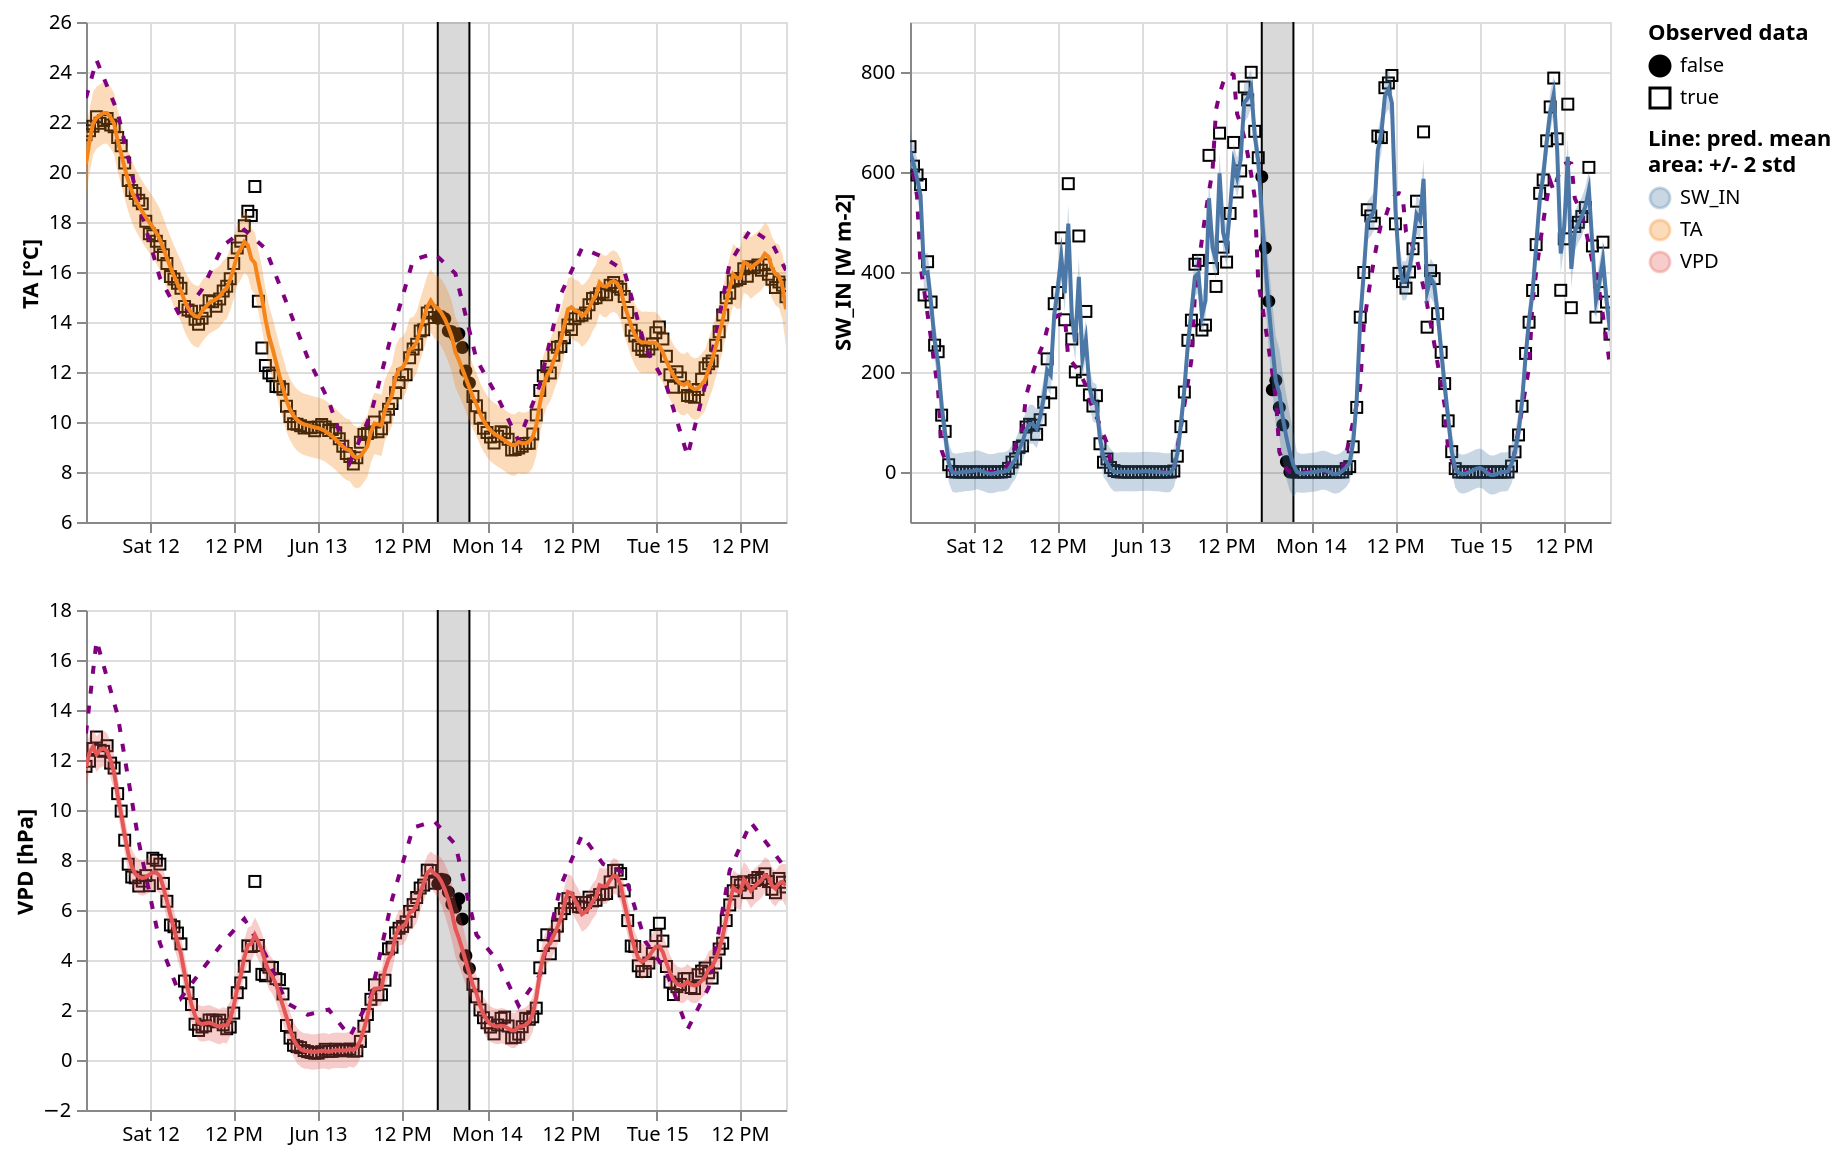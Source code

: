 {
  "$schema": "https://vega.github.io/schema/vega-lite/v5.2.0.json",
  "config": {
    "view": {
      "continuousHeight": 300,
      "continuousWidth": 400
    }
  },
  "datasets": {
    "data-02c6faee533aa1b3e99bdb9599332faf": [
      {
        "control": 22.963,
        "err_high": 21.665547501387966,
        "err_low": 19.002160061517753,
        "is_present": true,
        "mean": 20.33385378145286,
        "std": 0.6658468599675532,
        "time": "2010-06-11T15:00:00",
        "value": 21.49,
        "variable": "TA"
      },
      {
        "control": 23.467,
        "err_high": 22.516037535652792,
        "err_low": 19.951450740668996,
        "is_present": true,
        "mean": 21.233744138160894,
        "std": 0.6411466987459499,
        "time": "2010-06-11T15:30:00",
        "value": 21.65,
        "variable": "TA"
      },
      {
        "control": 23.972,
        "err_high": 23.19423746941079,
        "err_low": 20.67923369991836,
        "is_present": true,
        "mean": 21.936735584664575,
        "std": 0.6287509423731075,
        "time": "2010-06-11T16:00:00",
        "value": 21.83,
        "variable": "TA"
      },
      {
        "control": 24.476,
        "err_high": 23.417448195514538,
        "err_low": 20.92994875054619,
        "is_present": true,
        "mean": 22.173698473030363,
        "std": 0.6218748612420872,
        "time": "2010-06-11T16:30:00",
        "value": 22.21,
        "variable": "TA"
      },
      {
        "control": 24.129,
        "err_high": 23.50393862414392,
        "err_low": 21.031343713000282,
        "is_present": true,
        "mean": 22.2676411685721,
        "std": 0.6181487277859091,
        "time": "2010-06-11T17:00:00",
        "value": 21.95,
        "variable": "TA"
      },
      {
        "control": 23.782,
        "err_high": 23.59301108342784,
        "err_low": 21.127885763539325,
        "is_present": true,
        "mean": 22.360448423483582,
        "std": 0.616281329972128,
        "time": "2010-06-11T17:30:00",
        "value": 22.06,
        "variable": "TA"
      },
      {
        "control": 23.434,
        "err_high": 23.589963693612354,
        "err_low": 21.128235286525637,
        "is_present": true,
        "mean": 22.359099490068996,
        "std": 0.6154321017716793,
        "time": "2010-06-11T18:00:00",
        "value": 22.14,
        "variable": "TA"
      },
      {
        "control": 23.087,
        "err_high": 23.39756970716602,
        "err_low": 20.937218178464896,
        "is_present": true,
        "mean": 22.16739394281546,
        "std": 0.6150878821752814,
        "time": "2010-06-11T18:30:00",
        "value": 21.88,
        "variable": "TA"
      },
      {
        "control": 22.74,
        "err_high": 23.155873156464207,
        "err_low": 20.69600287806114,
        "is_present": true,
        "mean": 21.925938017262673,
        "std": 0.6149675696007667,
        "time": "2010-06-11T19:00:00",
        "value": 21.81,
        "variable": "TA"
      },
      {
        "control": 22.393,
        "err_high": 22.472085525685372,
        "err_low": 20.012350308722525,
        "is_present": true,
        "mean": 21.24221791720395,
        "std": 0.6149338042407119,
        "time": "2010-06-11T19:30:00",
        "value": 21.38,
        "variable": "TA"
      },
      {
        "control": 21.782,
        "err_high": 21.96622681445659,
        "err_low": 19.506516840403947,
        "is_present": true,
        "mean": 20.73637182743027,
        "std": 0.6149274935131616,
        "time": "2010-06-11T20:00:00",
        "value": 21.05,
        "variable": "TA"
      },
      {
        "control": 21.171,
        "err_high": 21.394207659339344,
        "err_low": 18.934499386843463,
        "is_present": true,
        "mean": 20.164353523091403,
        "std": 0.6149270681239709,
        "time": "2010-06-11T20:30:00",
        "value": 20.36,
        "variable": "TA"
      },
      {
        "control": 20.56,
        "err_high": 20.878953445058922,
        "err_low": 18.41924730407837,
        "is_present": true,
        "mean": 19.649100374568647,
        "std": 0.6149265352451384,
        "time": "2010-06-11T21:00:00",
        "value": 19.66,
        "variable": "TA"
      },
      {
        "control": 19.949,
        "err_high": 20.470063590672048,
        "err_low": 18.010362768683585,
        "is_present": true,
        "mean": 19.240213179677816,
        "std": 0.6149252054971153,
        "time": "2010-06-11T21:30:00",
        "value": 19.26,
        "variable": "TA"
      },
      {
        "control": 19.338,
        "err_high": 20.147956451385685,
        "err_low": 17.68826203511186,
        "is_present": true,
        "mean": 18.91810924324877,
        "std": 0.6149236040684573,
        "time": "2010-06-11T22:00:00",
        "value": 19.14,
        "variable": "TA"
      },
      {
        "control": 18.727,
        "err_high": 19.89173292992403,
        "err_low": 17.432044161888403,
        "is_present": true,
        "mean": 18.661888545906216,
        "std": 0.6149221920089062,
        "time": "2010-06-11T22:30:00",
        "value": 18.87,
        "variable": "TA"
      },
      {
        "control": 18.234,
        "err_high": 19.643024099740494,
        "err_low": 17.183339488360843,
        "is_present": true,
        "mean": 18.41318179405067,
        "std": 0.6149211528449134,
        "time": "2010-06-11T23:00:00",
        "value": 18.73,
        "variable": "TA"
      },
      {
        "control": 17.742,
        "err_high": 19.42375883492457,
        "err_low": 16.964076918134566,
        "is_present": true,
        "mean": 18.193917876529568,
        "std": 0.6149204791975013,
        "time": "2010-06-11T23:30:00",
        "value": 18.03,
        "variable": "TA"
      },
      {
        "control": 17.249,
        "err_high": 19.219818424100175,
        "err_low": 16.76013808497992,
        "is_present": true,
        "mean": 17.98997825454005,
        "std": 0.6149200847800635,
        "time": "2010-06-12T00:00:00",
        "value": 17.53,
        "variable": "TA"
      },
      {
        "control": 16.757,
        "err_high": 19.018294960396936,
        "err_low": 16.5586154645899,
        "is_present": true,
        "mean": 17.788455212493417,
        "std": 0.614919873951759,
        "time": "2010-06-12T00:30:00",
        "value": 17.45,
        "variable": "TA"
      },
      {
        "control": 16.264,
        "err_high": 18.789980369890998,
        "err_low": 16.330301286262184,
        "is_present": true,
        "mean": 17.56014082807659,
        "std": 0.6149197709072028,
        "time": "2010-06-12T01:00:00",
        "value": 17.23,
        "variable": "TA"
      },
      {
        "control": 15.772,
        "err_high": 18.531665317231234,
        "err_low": 16.07198641655587,
        "is_present": true,
        "mean": 17.30182586689355,
        "std": 0.6149197251688413,
        "time": "2010-06-12T01:30:00",
        "value": 17.02,
        "variable": "TA"
      },
      {
        "control": 15.504,
        "err_high": 18.163258050246114,
        "err_low": 15.703579222019181,
        "is_present": true,
        "mean": 16.933418636132647,
        "std": 0.614919707056733,
        "time": "2010-06-12T02:00:00",
        "value": 16.69,
        "variable": "TA"
      },
      {
        "control": 15.236,
        "err_high": 17.78640830335244,
        "err_low": 15.326729499783955,
        "is_present": true,
        "mean": 16.5565689015682,
        "std": 0.6149197008921218,
        "time": "2010-06-12T02:30:00",
        "value": 16.34,
        "variable": "TA"
      },
      {
        "control": 14.969,
        "err_high": 17.418918212843195,
        "err_low": 14.95923941592177,
        "is_present": true,
        "mean": 16.189078814382484,
        "std": 0.6149196992303564,
        "time": "2010-06-12T03:00:00",
        "value": 15.82,
        "variable": "TA"
      },
      {
        "control": 14.701,
        "err_high": 17.0770375765638,
        "err_low": 14.617358780788923,
        "is_present": true,
        "mean": 15.847198178676361,
        "std": 0.6149196989437198,
        "time": "2010-06-12T03:30:00",
        "value": 15.72,
        "variable": "TA"
      },
      {
        "control": 14.434,
        "err_high": 16.755435870786005,
        "err_low": 14.295757075103806,
        "is_present": true,
        "mean": 15.525596472944905,
        "std": 0.6149196989205498,
        "time": "2010-06-12T04:00:00",
        "value": 15.55,
        "variable": "TA"
      },
      {
        "control": 14.166,
        "err_high": 16.473648713620065,
        "err_low": 14.013969918142365,
        "is_present": true,
        "mean": 15.243809315881215,
        "std": 0.6149196988694249,
        "time": "2010-06-12T04:30:00",
        "value": 15.35,
        "variable": "TA"
      },
      {
        "control": 14.356,
        "err_high": 16.090137090082834,
        "err_low": 13.630458295000125,
        "is_present": true,
        "mean": 14.86029769254148,
        "std": 0.614919698770677,
        "time": "2010-06-12T05:00:00",
        "value": 14.62,
        "variable": "TA"
      },
      {
        "control": 14.547,
        "err_high": 15.797142933688026,
        "err_low": 13.337464139043888,
        "is_present": true,
        "mean": 14.567303536365957,
        "std": 0.6149196986610342,
        "time": "2010-06-12T05:30:00",
        "value": 14.48,
        "variable": "TA"
      },
      {
        "control": 14.737,
        "err_high": 15.583337035867006,
        "err_low": 13.123658241594539,
        "is_present": true,
        "mean": 14.353497638730772,
        "std": 0.6149196985681167,
        "time": "2010-06-12T06:00:00",
        "value": 14.43,
        "variable": "TA"
      },
      {
        "control": 14.927,
        "err_high": 15.469308967104427,
        "err_low": 13.009630173098492,
        "is_present": true,
        "mean": 14.239469570101459,
        "std": 0.6149196985014839,
        "time": "2010-06-12T06:30:00",
        "value": 14.11,
        "variable": "TA"
      },
      {
        "control": 15.118,
        "err_high": 15.43234535143409,
        "err_low": 12.972666557597368,
        "is_present": true,
        "mean": 14.202505954515729,
        "std": 0.6149196984591812,
        "time": "2010-06-12T07:00:00",
        "value": 13.91,
        "variable": "TA"
      },
      {
        "control": 15.308,
        "err_high": 15.663794236170938,
        "err_low": 13.20411544243139,
        "is_present": true,
        "mean": 14.433954839301164,
        "std": 0.6149196984348874,
        "time": "2010-06-12T07:30:00",
        "value": 14.15,
        "variable": "TA"
      },
      {
        "control": 15.6,
        "err_high": 15.8363180710143,
        "err_low": 13.376639277325687,
        "is_present": true,
        "mean": 14.606478674169994,
        "std": 0.6149196984221539,
        "time": "2010-06-12T08:00:00",
        "value": 14.44,
        "variable": "TA"
      },
      {
        "control": 15.893,
        "err_high": 15.990531894751747,
        "err_low": 13.530853101087505,
        "is_present": true,
        "mean": 14.760692497919626,
        "std": 0.614919698416061,
        "time": "2010-06-12T08:30:00",
        "value": 14.85,
        "variable": "TA"
      },
      {
        "control": 16.185,
        "err_high": 16.07166133857795,
        "err_low": 13.611982544924263,
        "is_present": true,
        "mean": 14.841821941751107,
        "std": 0.6149196984134216,
        "time": "2010-06-12T09:00:00",
        "value": 14.81,
        "variable": "TA"
      },
      {
        "control": 16.477,
        "err_high": 16.149768154098947,
        "err_low": 13.69008936044931,
        "is_present": true,
        "mean": 14.919928757274128,
        "std": 0.6149196984124093,
        "time": "2010-06-12T09:30:00",
        "value": 14.63,
        "variable": "TA"
      },
      {
        "control": 16.77,
        "err_high": 16.250865511663676,
        "err_low": 13.791186718015362,
        "is_present": true,
        "mean": 15.02102611483952,
        "std": 0.6149196984120787,
        "time": "2010-06-12T10:00:00",
        "value": 14.92,
        "variable": "TA"
      },
      {
        "control": 17.062,
        "err_high": 16.462434017340023,
        "err_low": 14.00275522369204,
        "is_present": true,
        "mean": 15.23259462051603,
        "std": 0.6149196984119957,
        "time": "2010-06-12T10:30:00",
        "value": 15.24,
        "variable": "TA"
      },
      {
        "control": 17.166,
        "err_high": 16.58249999532555,
        "err_low": 14.12282120167761,
        "is_present": true,
        "mean": 15.35266059850158,
        "std": 0.6149196984119847,
        "time": "2010-06-12T11:00:00",
        "value": 15.43,
        "variable": "TA"
      },
      {
        "control": 17.271,
        "err_high": 16.938747438929244,
        "err_low": 14.479068645281313,
        "is_present": true,
        "mean": 15.708908042105278,
        "std": 0.6149196984119825,
        "time": "2010-06-12T11:30:00",
        "value": 15.73,
        "variable": "TA"
      },
      {
        "control": 17.376,
        "err_high": 17.38075716315475,
        "err_low": 14.92107836950684,
        "is_present": true,
        "mean": 16.150917766330796,
        "std": 0.614919698411978,
        "time": "2010-06-12T12:00:00",
        "value": 16.34,
        "variable": "TA"
      },
      {
        "control": 17.48,
        "err_high": 17.929158539699614,
        "err_low": 15.469479746051727,
        "is_present": true,
        "mean": 16.69931914287567,
        "std": 0.6149196984119717,
        "time": "2010-06-12T12:30:00",
        "value": 16.96,
        "variable": "TA"
      },
      {
        "control": 17.585,
        "err_high": 18.14947288297909,
        "err_low": 15.689794089331237,
        "is_present": true,
        "mean": 16.919633486155163,
        "std": 0.614919698411963,
        "time": "2010-06-12T13:00:00",
        "value": 17.23,
        "variable": "TA"
      },
      {
        "control": 17.689,
        "err_high": 18.43537191522627,
        "err_low": 15.97569312157844,
        "is_present": true,
        "mean": 17.205532518402354,
        "std": 0.6149196984119575,
        "time": "2010-06-12T13:30:00",
        "value": 17.85,
        "variable": "TA"
      },
      {
        "control": 17.564,
        "err_high": 18.300011448627366,
        "err_low": 15.840332654979555,
        "is_present": true,
        "mean": 17.07017205180346,
        "std": 0.6149196984119529,
        "time": "2010-06-12T14:00:00",
        "value": 18.43,
        "variable": "TA"
      },
      {
        "control": 17.438,
        "err_high": 17.75749014428319,
        "err_low": 15.297811350635392,
        "is_present": true,
        "mean": 16.52765074745929,
        "std": 0.6149196984119492,
        "time": "2010-06-12T14:30:00",
        "value": 18.26,
        "variable": "TA"
      },
      {
        "control": 17.312,
        "err_high": 17.589952790425947,
        "err_low": 15.130273996778152,
        "is_present": true,
        "mean": 16.36011339360205,
        "std": 0.6149196984119483,
        "time": "2010-06-12T15:00:00",
        "value": 19.42,
        "variable": "TA"
      },
      {
        "control": 17.187,
        "err_high": 16.865903652560682,
        "err_low": 14.406224858912891,
        "is_present": true,
        "mean": 15.636064255736787,
        "std": 0.6149196984119479,
        "time": "2010-06-12T15:30:00",
        "value": 14.83,
        "variable": "TA"
      },
      {
        "control": 17.061,
        "err_high": 16.206021604481048,
        "err_low": 13.746342810833259,
        "is_present": true,
        "mean": 14.976182207657153,
        "std": 0.6149196984119477,
        "time": "2010-06-12T16:00:00",
        "value": 12.96,
        "variable": "TA"
      },
      {
        "control": 16.936,
        "err_high": 15.35280537180924,
        "err_low": 12.893126578161443,
        "is_present": true,
        "mean": 14.122965974985341,
        "std": 0.6149196984119496,
        "time": "2010-06-12T16:30:00",
        "value": 12.26,
        "variable": "TA"
      },
      {
        "control": 16.575,
        "err_high": 14.66910784088569,
        "err_low": 12.20942904723789,
        "is_present": true,
        "mean": 13.43926844406179,
        "std": 0.6149196984119503,
        "time": "2010-06-12T17:00:00",
        "value": 11.96,
        "variable": "TA"
      },
      {
        "control": 16.214,
        "err_high": 14.179352144758539,
        "err_low": 11.719673351110732,
        "is_present": true,
        "mean": 12.949512747934635,
        "std": 0.6149196984119516,
        "time": "2010-06-12T17:30:00",
        "value": 11.85,
        "variable": "TA"
      },
      {
        "control": 15.853,
        "err_high": 13.636395708888548,
        "err_low": 11.176716915240734,
        "is_present": true,
        "mean": 12.406556312064641,
        "std": 0.6149196984119538,
        "time": "2010-06-12T18:00:00",
        "value": 11.42,
        "variable": "TA"
      },
      {
        "control": 15.493,
        "err_high": 13.071577652852046,
        "err_low": 10.61189885920422,
        "is_present": true,
        "mean": 11.841738256028133,
        "std": 0.6149196984119563,
        "time": "2010-06-12T18:30:00",
        "value": 11.41,
        "variable": "TA"
      },
      {
        "control": 15.132,
        "err_high": 12.587067868080958,
        "err_low": 10.127389074433125,
        "is_present": true,
        "mean": 11.357228471257041,
        "std": 0.6149196984119581,
        "time": "2010-06-12T19:00:00",
        "value": 11.31,
        "variable": "TA"
      },
      {
        "control": 14.771,
        "err_high": 12.082773100628922,
        "err_low": 9.623094306981082,
        "is_present": true,
        "mean": 10.852933703805002,
        "std": 0.61491969841196,
        "time": "2010-06-12T19:30:00",
        "value": 10.63,
        "variable": "TA"
      },
      {
        "control": 14.405,
        "err_high": 11.736637797278814,
        "err_low": 9.276959003630967,
        "is_present": true,
        "mean": 10.50679840045489,
        "std": 0.6149196984119615,
        "time": "2010-06-12T20:00:00",
        "value": 10.22,
        "variable": "TA"
      },
      {
        "control": 14.039,
        "err_high": 11.480325221520195,
        "err_low": 9.020646427872324,
        "is_present": true,
        "mean": 10.25048582469626,
        "std": 0.6149196984119675,
        "time": "2010-06-12T20:30:00",
        "value": 9.93,
        "variable": "TA"
      },
      {
        "control": 13.673,
        "err_high": 11.310457111701426,
        "err_low": 8.850778318053473,
        "is_present": true,
        "mean": 10.08061771487745,
        "std": 0.614919698411988,
        "time": "2010-06-12T21:00:00",
        "value": 9.91,
        "variable": "TA"
      },
      {
        "control": 13.308,
        "err_high": 11.202498748019586,
        "err_low": 8.742819954371289,
        "is_present": true,
        "mean": 9.972659351195437,
        "std": 0.6149196984120746,
        "time": "2010-06-12T21:30:00",
        "value": 9.85,
        "variable": "TA"
      },
      {
        "control": 12.942,
        "err_high": 11.13475526054364,
        "err_low": 8.675076466894206,
        "is_present": true,
        "mean": 9.904915863718923,
        "std": 0.6149196984123584,
        "time": "2010-06-12T22:00:00",
        "value": 9.76,
        "variable": "TA"
      },
      {
        "control": 12.576,
        "err_high": 11.097249768987464,
        "err_low": 8.637570975334945,
        "is_present": true,
        "mean": 9.867410372161205,
        "std": 0.6149196984131298,
        "time": "2010-06-12T22:30:00",
        "value": 9.79,
        "variable": "TA"
      },
      {
        "control": 12.286,
        "err_high": 11.052580650930157,
        "err_low": 8.592901857270228,
        "is_present": true,
        "mean": 9.822741254100192,
        "std": 0.6149196984149825,
        "time": "2010-06-12T23:00:00",
        "value": 9.77,
        "variable": "TA"
      },
      {
        "control": 11.997,
        "err_high": 11.017402030573017,
        "err_low": 8.557723236897068,
        "is_present": true,
        "mean": 9.787562633735043,
        "std": 0.6149196984189869,
        "time": "2010-06-12T23:30:00",
        "value": 9.65,
        "variable": "TA"
      },
      {
        "control": 11.707,
        "err_high": 10.98377931935769,
        "err_low": 8.524100525650173,
        "is_present": true,
        "mean": 9.753939922503932,
        "std": 0.6149196984268798,
        "time": "2010-06-13T00:00:00",
        "value": 9.8,
        "variable": "TA"
      },
      {
        "control": 11.418,
        "err_high": 10.938417967074638,
        "err_low": 8.478739173310192,
        "is_present": true,
        "mean": 9.708578570192415,
        "std": 0.6149196984411113,
        "time": "2010-06-13T00:30:00",
        "value": 9.9,
        "variable": "TA"
      },
      {
        "control": 11.128,
        "err_high": 10.868788736946364,
        "err_low": 8.409109943088566,
        "is_present": true,
        "mean": 9.638949340017465,
        "std": 0.6149196984644495,
        "time": "2010-06-13T01:00:00",
        "value": 9.8,
        "variable": "TA"
      },
      {
        "control": 10.839,
        "err_high": 10.762075445475396,
        "err_low": 8.302396651480446,
        "is_present": true,
        "mean": 9.532236048477921,
        "std": 0.6149196984987378,
        "time": "2010-06-13T01:30:00",
        "value": 9.66,
        "variable": "TA"
      },
      {
        "control": 10.429,
        "err_high": 10.659406793490628,
        "err_low": 8.199727999320746,
        "is_present": true,
        "mean": 9.429567396405687,
        "std": 0.6149196985424702,
        "time": "2010-06-13T02:00:00",
        "value": 9.7,
        "variable": "TA"
      },
      {
        "control": 10.019,
        "err_high": 10.529269404055675,
        "err_low": 8.069590609704147,
        "is_present": true,
        "mean": 9.299430006879911,
        "std": 0.6149196985878822,
        "time": "2010-06-13T02:30:00",
        "value": 9.57,
        "variable": "TA"
      },
      {
        "control": 9.609,
        "err_high": 10.386104760658306,
        "err_low": 7.926425966172379,
        "is_present": true,
        "mean": 9.156265363415342,
        "std": 0.6149196986214815,
        "time": "2010-06-13T03:00:00",
        "value": 9.33,
        "variable": "TA"
      },
      {
        "control": 9.199,
        "err_high": 10.248557399093968,
        "err_low": 7.788878604534676,
        "is_present": true,
        "mean": 9.018718001814323,
        "std": 0.6149196986398233,
        "time": "2010-06-13T03:30:00",
        "value": 9.03,
        "variable": "TA"
      },
      {
        "control": 8.788,
        "err_high": 10.135880681726537,
        "err_low": 7.676201886891071,
        "is_present": true,
        "mean": 8.906041284308804,
        "std": 0.6149196987088668,
        "time": "2010-06-13T04:00:00",
        "value": 8.74,
        "variable": "TA"
      },
      {
        "control": 8.378,
        "err_high": 10.096902822697066,
        "err_low": 7.637224026197567,
        "is_present": true,
        "mean": 8.867063424447316,
        "std": 0.6149196991248751,
        "time": "2010-06-13T04:30:00",
        "value": 8.62,
        "variable": "TA"
      },
      {
        "control": 8.702,
        "err_high": 9.874095080255993,
        "err_low": 7.414416277130667,
        "is_present": true,
        "mean": 8.64425567869333,
        "std": 0.6149197007813315,
        "time": "2010-06-13T05:00:00",
        "value": 8.32,
        "variable": "TA"
      },
      {
        "control": 9.027,
        "err_high": 9.799765400478165,
        "err_low": 7.340086576854493,
        "is_present": true,
        "mean": 8.569925988666329,
        "std": 0.6149197059059178,
        "time": "2010-06-13T05:30:00",
        "value": 8.57,
        "variable": "TA"
      },
      {
        "control": 9.351,
        "err_high": 9.859385783908214,
        "err_low": 7.399706906378316,
        "is_present": true,
        "mean": 8.629546345143265,
        "std": 0.6149197193824746,
        "time": "2010-06-13T06:00:00",
        "value": 9.19,
        "variable": "TA"
      },
      {
        "control": 9.675,
        "err_high": 10.055999672540857,
        "err_low": 7.5963206691167855,
        "is_present": true,
        "mean": 8.826160170828821,
        "std": 0.6149197508560179,
        "time": "2010-06-13T06:30:00",
        "value": 9.5,
        "variable": "TA"
      },
      {
        "control": 9.999,
        "err_high": 10.259076171092406,
        "err_low": 7.799396900648568,
        "is_present": true,
        "mean": 9.029236535870487,
        "std": 0.6149198176109594,
        "time": "2010-06-13T07:00:00",
        "value": 9.54,
        "variable": "TA"
      },
      {
        "control": 10.323,
        "err_high": 10.830650118129,
        "err_low": 8.370970327750037,
        "is_present": true,
        "mean": 9.600810222939518,
        "std": 0.6149199475947406,
        "time": "2010-06-13T07:30:00",
        "value": 9.6,
        "variable": "TA"
      },
      {
        "control": 10.864,
        "err_high": 11.170537598081877,
        "err_low": 8.71085687568438,
        "is_present": true,
        "mean": 9.940697236883128,
        "std": 0.6149201805993739,
        "time": "2010-06-13T08:00:00",
        "value": 10.0,
        "variable": "TA"
      },
      {
        "control": 11.404,
        "err_high": 11.136309912711909,
        "err_low": 8.676627660045298,
        "is_present": true,
        "mean": 9.906468786378603,
        "std": 0.6149205631666522,
        "time": "2010-06-13T08:30:00",
        "value": 9.61,
        "variable": "TA"
      },
      {
        "control": 11.945,
        "err_high": 11.09019255138837,
        "err_low": 8.630508033403487,
        "is_present": true,
        "mean": 9.860350292395928,
        "std": 0.6149211294962207,
        "time": "2010-06-13T09:00:00",
        "value": 9.73,
        "variable": "TA"
      },
      {
        "control": 12.486,
        "err_high": 11.725402881555375,
        "err_low": 9.265715443174358,
        "is_present": true,
        "mean": 10.495559162364867,
        "std": 0.6149218595952548,
        "time": "2010-06-13T09:30:00",
        "value": 10.2,
        "variable": "TA"
      },
      {
        "control": 13.027,
        "err_high": 12.014593690180686,
        "err_low": 9.554903213234745,
        "is_present": true,
        "mean": 10.784748451707715,
        "std": 0.6149226192364848,
        "time": "2010-06-13T10:00:00",
        "value": 10.51,
        "variable": "TA"
      },
      {
        "control": 13.567,
        "err_high": 12.312406505909987,
        "err_low": 9.852713915774785,
        "is_present": true,
        "mean": 11.082560210842386,
        "std": 0.6149231475338005,
        "time": "2010-06-13T10:30:00",
        "value": 10.74,
        "variable": "TA"
      },
      {
        "control": 14.053,
        "err_high": 13.01958666080356,
        "err_low": 10.559893316443434,
        "is_present": true,
        "mean": 11.789739988623497,
        "std": 0.6149233360900315,
        "time": "2010-06-13T11:00:00",
        "value": 11.17,
        "variable": "TA"
      },
      {
        "control": 14.54,
        "err_high": 13.346502426502763,
        "err_low": 10.886804697984402,
        "is_present": true,
        "mean": 12.116653562243583,
        "std": 0.61492443212959,
        "time": "2010-06-13T11:30:00",
        "value": 11.58,
        "variable": "TA"
      },
      {
        "control": 15.026,
        "err_high": 13.407287295095738,
        "err_low": 10.947557620757518,
        "is_present": true,
        "mean": 12.177422457926628,
        "std": 0.6149324185845552,
        "time": "2010-06-13T12:00:00",
        "value": 11.89,
        "variable": "TA"
      },
      {
        "control": 15.512,
        "err_high": 13.64660615222832,
        "err_low": 11.186744551076368,
        "is_present": true,
        "mean": 12.416675351652344,
        "std": 0.6149654002879883,
        "time": "2010-06-13T12:30:00",
        "value": 11.89,
        "variable": "TA"
      },
      {
        "control": 15.998,
        "err_high": 14.155488759363623,
        "err_low": 11.695222403054904,
        "is_present": true,
        "mean": 12.925355581209264,
        "std": 0.6150665890771797,
        "time": "2010-06-13T13:00:00",
        "value": 12.57,
        "variable": "TA"
      },
      {
        "control": 16.484,
        "err_high": 14.195718940912432,
        "err_low": 11.734428287475183,
        "is_present": true,
        "mean": 12.965073614193807,
        "std": 0.6153226633593124,
        "time": "2010-06-13T13:30:00",
        "value": 12.92,
        "variable": "TA"
      },
      {
        "control": 16.528,
        "err_high": 14.430041729950894,
        "err_low": 11.966501266389692,
        "is_present": true,
        "mean": 13.198271498170293,
        "std": 0.6158851158903001,
        "time": "2010-06-13T14:00:00",
        "value": 13.11,
        "variable": "TA"
      },
      {
        "control": 16.572,
        "err_high": 14.923894925391965,
        "err_low": 12.45591407588523,
        "is_present": true,
        "mean": 13.689904500638598,
        "std": 0.6169952123766838,
        "time": "2010-06-13T14:30:00",
        "value": 13.64,
        "variable": "TA"
      },
      {
        "control": 16.615,
        "err_high": 15.375773400990523,
        "err_low": 12.899664501585574,
        "is_present": true,
        "mean": 14.137718951288049,
        "std": 0.6190272248512368,
        "time": "2010-06-13T15:00:00",
        "value": 13.69,
        "variable": "TA"
      },
      {
        "control": 16.659,
        "err_high": 15.848513581752497,
        "err_low": 13.358190737170114,
        "is_present": true,
        "mean": 14.603352159461306,
        "std": 0.6225807111455961,
        "time": "2010-06-13T15:30:00",
        "value": 14.36,
        "variable": "TA"
      },
      {
        "control": 16.703,
        "err_high": 16.110681334600603,
        "err_low": 13.59617653708326,
        "is_present": true,
        "mean": 14.853428935841931,
        "std": 0.6286261993793355,
        "time": "2010-06-13T16:00:00",
        "value": 14.43,
        "variable": "TA"
      },
      {
        "control": 16.746,
        "err_high": 15.907329004372631,
        "err_low": 13.354048011570153,
        "is_present": true,
        "mean": 14.630688507971392,
        "std": 0.6383202482006192,
        "time": "2010-06-13T16:30:00",
        "value": 14.18,
        "variable": "TA"
      },
      {
        "control": 16.612,
        "err_high": 15.85661157962429,
        "err_low": 13.246450656495687,
        "is_present": false,
        "mean": 14.551531118059989,
        "std": 0.6525402307821508,
        "time": "2010-06-13T17:00:00",
        "value": 14.15,
        "variable": "TA"
      },
      {
        "control": 16.477,
        "err_high": 15.714445679008133,
        "err_low": 13.031723583372983,
        "is_present": false,
        "mean": 14.373084631190558,
        "std": 0.6706805239087875,
        "time": "2010-06-13T17:30:00",
        "value": 14.22,
        "variable": "TA"
      },
      {
        "control": 16.342,
        "err_high": 15.49662715198108,
        "err_low": 12.744312814875016,
        "is_present": false,
        "mean": 14.120469983428048,
        "std": 0.6880785842765156,
        "time": "2010-06-13T18:00:00",
        "value": 14.13,
        "variable": "TA"
      },
      {
        "control": 16.207,
        "err_high": 15.202343891766748,
        "err_low": 12.398170794221759,
        "is_present": false,
        "mean": 13.800257342994254,
        "std": 0.7010432743862469,
        "time": "2010-06-13T18:30:00",
        "value": 13.64,
        "variable": "TA"
      },
      {
        "control": 16.072,
        "err_high": 14.823287464717469,
        "err_low": 11.992643887750033,
        "is_present": false,
        "mean": 13.40796567623375,
        "std": 0.7076608942418592,
        "time": "2010-06-13T19:00:00",
        "value": 13.61,
        "variable": "TA"
      },
      {
        "control": 15.938,
        "err_high": 14.212803744161759,
        "err_low": 11.383558571731465,
        "is_present": false,
        "mean": 12.798181157946612,
        "std": 0.7073112931075739,
        "time": "2010-06-13T19:30:00",
        "value": 13.44,
        "variable": "TA"
      },
      {
        "control": 15.365,
        "err_high": 13.881053579887228,
        "err_low": 11.079952682088562,
        "is_present": false,
        "mean": 12.480503130987895,
        "std": 0.7002752244496666,
        "time": "2010-06-13T20:00:00",
        "value": 13.53,
        "variable": "TA"
      },
      {
        "control": 14.793,
        "err_high": 13.494895986895278,
        "err_low": 10.744305250530408,
        "is_present": false,
        "mean": 12.119600618712843,
        "std": 0.6876476840912173,
        "time": "2010-06-13T20:30:00",
        "value": 12.98,
        "variable": "TA"
      },
      {
        "control": 14.22,
        "err_high": 13.0885010310476,
        "err_low": 10.402720538999864,
        "is_present": false,
        "mean": 11.745610785023732,
        "std": 0.6714451230119344,
        "time": "2010-06-13T21:00:00",
        "value": 12.04,
        "variable": "TA"
      },
      {
        "control": 13.648,
        "err_high": 12.676570994427216,
        "err_low": 10.05862633950851,
        "is_present": false,
        "mean": 11.367598666967863,
        "std": 0.654486163729676,
        "time": "2010-06-13T21:30:00",
        "value": 11.56,
        "variable": "TA"
      },
      {
        "control": 13.076,
        "err_high": 12.280622391364604,
        "err_low": 9.725511513823983,
        "is_present": true,
        "mean": 11.003066952594294,
        "std": 0.6387777193851555,
        "time": "2010-06-13T22:00:00",
        "value": 11.02,
        "variable": "TA"
      },
      {
        "control": 12.503,
        "err_high": 11.957838667479258,
        "err_low": 9.443855608921652,
        "is_present": true,
        "mean": 10.700847138200455,
        "std": 0.6284957646394017,
        "time": "2010-06-13T22:30:00",
        "value": 10.65,
        "variable": "TA"
      },
      {
        "control": 12.253,
        "err_high": 11.5892754268986,
        "err_low": 9.099247877349056,
        "is_present": true,
        "mean": 10.344261652123828,
        "std": 0.622506887387386,
        "time": "2010-06-13T23:00:00",
        "value": 10.15,
        "variable": "TA"
      },
      {
        "control": 12.002,
        "err_high": 11.294192203176749,
        "err_low": 8.81837883839016,
        "is_present": true,
        "mean": 10.056285520783455,
        "std": 0.6189533411966472,
        "time": "2010-06-13T23:30:00",
        "value": 9.75,
        "variable": "TA"
      },
      {
        "control": 11.751,
        "err_high": 11.065335558397763,
        "err_low": 8.597656525723853,
        "is_present": true,
        "mean": 9.831496042060808,
        "std": 0.6169197581684771,
        "time": "2010-06-14T00:00:00",
        "value": 9.58,
        "variable": "TA"
      },
      {
        "control": 11.5,
        "err_high": 10.89419191752092,
        "err_low": 8.430857776206263,
        "is_present": true,
        "mean": 9.662524846863592,
        "std": 0.6158335353286644,
        "time": "2010-06-14T00:30:00",
        "value": 9.4,
        "variable": "TA"
      },
      {
        "control": 11.249,
        "err_high": 10.769933274018213,
        "err_low": 8.30873676110165,
        "is_present": true,
        "mean": 9.539335017559932,
        "std": 0.6152991282291408,
        "time": "2010-06-14T01:00:00",
        "value": 9.16,
        "variable": "TA"
      },
      {
        "control": 10.998,
        "err_high": 10.677130999983495,
        "err_low": 8.216891438169268,
        "is_present": true,
        "mean": 9.447011219076382,
        "std": 0.6150598904535564,
        "time": "2010-06-14T01:30:00",
        "value": 9.43,
        "variable": "TA"
      },
      {
        "control": 10.705,
        "err_high": 10.592577993445174,
        "err_low": 8.13272049664568,
        "is_present": true,
        "mean": 9.362649245045427,
        "std": 0.6149643741998732,
        "time": "2010-06-14T02:00:00",
        "value": 9.61,
        "variable": "TA"
      },
      {
        "control": 10.412,
        "err_high": 10.49305317488031,
        "err_low": 8.033326540488313,
        "is_present": true,
        "mean": 9.263189857684312,
        "std": 0.6149316585979997,
        "time": "2010-06-14T02:30:00",
        "value": 9.57,
        "variable": "TA"
      },
      {
        "control": 10.119,
        "err_high": 10.388898774557573,
        "err_low": 7.929207303196536,
        "is_present": true,
        "mean": 9.159053038877055,
        "std": 0.6149228678402592,
        "time": "2010-06-14T03:00:00",
        "value": 9.31,
        "variable": "TA"
      },
      {
        "control": 9.826,
        "err_high": 10.314223979877283,
        "err_low": 7.854537997160922,
        "is_present": true,
        "mean": 9.084380988519102,
        "std": 0.6149214956790902,
        "time": "2010-06-14T03:30:00",
        "value": 8.88,
        "variable": "TA"
      },
      {
        "control": 9.533,
        "err_high": 10.310752749426685,
        "err_low": 7.85106636186651,
        "is_present": true,
        "mean": 9.080909555646597,
        "std": 0.6149215968900436,
        "time": "2010-06-14T04:00:00",
        "value": 8.9,
        "variable": "TA"
      },
      {
        "control": 9.241,
        "err_high": 10.424869084909709,
        "err_low": 7.96518283880789,
        "is_present": true,
        "mean": 9.1950259618588,
        "std": 0.6149215615254549,
        "time": "2010-06-14T04:30:00",
        "value": 8.96,
        "variable": "TA"
      },
      {
        "control": 9.614,
        "err_high": 10.378301836792872,
        "err_low": 7.918616876488918,
        "is_present": true,
        "mean": 9.148459356640895,
        "std": 0.6149212400759887,
        "time": "2010-06-14T05:00:00",
        "value": 9.03,
        "variable": "TA"
      },
      {
        "control": 9.988,
        "err_high": 10.382168276348551,
        "err_low": 7.922485043631821,
        "is_present": true,
        "mean": 9.152326659990186,
        "std": 0.6149208081791824,
        "time": "2010-06-14T05:30:00",
        "value": 9.14,
        "variable": "TA"
      },
      {
        "control": 10.361,
        "err_high": 10.447974310050032,
        "err_low": 7.988292656628107,
        "is_present": true,
        "mean": 9.21813348333907,
        "std": 0.6149204133554814,
        "time": "2010-06-14T06:00:00",
        "value": 9.15,
        "variable": "TA"
      },
      {
        "control": 10.735,
        "err_high": 10.635681880113292,
        "err_low": 8.176001409570212,
        "is_present": true,
        "mean": 9.405841644841752,
        "std": 0.6149201176357697,
        "time": "2010-06-14T06:30:00",
        "value": 9.52,
        "variable": "TA"
      },
      {
        "control": 11.108,
        "err_high": 11.103319367133953,
        "err_low": 8.643639671077413,
        "is_present": true,
        "mean": 9.873479519105683,
        "std": 0.6149199240141346,
        "time": "2010-06-14T07:00:00",
        "value": 10.28,
        "variable": "TA"
      },
      {
        "control": 11.482,
        "err_high": 11.936899325428241,
        "err_low": 9.477220085357372,
        "is_present": true,
        "mean": 10.707059705392806,
        "std": 0.6149198100177172,
        "time": "2010-06-14T07:30:00",
        "value": 11.26,
        "variable": "TA"
      },
      {
        "control": 12.087,
        "err_high": 12.629367693778267,
        "err_low": 10.169688698010663,
        "is_present": true,
        "mean": 11.399528195894465,
        "std": 0.6149197489419012,
        "time": "2010-06-14T08:00:00",
        "value": 11.85,
        "variable": "TA"
      },
      {
        "control": 12.692,
        "err_high": 13.083998326005378,
        "err_low": 10.62431944956462,
        "is_present": true,
        "mean": 11.854158887785,
        "std": 0.61491971911019,
        "time": "2010-06-14T08:30:00",
        "value": 12.22,
        "variable": "TA"
      },
      {
        "control": 13.297,
        "err_high": 13.29459456937288,
        "err_low": 10.834915745677346,
        "is_present": true,
        "mean": 12.064755157525113,
        "std": 0.6149197059238836,
        "time": "2010-06-14T09:00:00",
        "value": 11.96,
        "variable": "TA"
      },
      {
        "control": 13.902,
        "err_high": 13.703220925402205,
        "err_low": 11.243542122391107,
        "is_present": true,
        "mean": 12.473381523896656,
        "std": 0.6149197007527745,
        "time": "2010-06-14T09:30:00",
        "value": 12.67,
        "variable": "TA"
      },
      {
        "control": 14.507,
        "err_high": 14.090269035653968,
        "err_low": 11.630590239530562,
        "is_present": true,
        "mean": 12.860429637592265,
        "std": 0.6149196990308516,
        "time": "2010-06-14T10:00:00",
        "value": 12.99,
        "variable": "TA"
      },
      {
        "control": 15.112,
        "err_high": 14.501601113802513,
        "err_low": 12.041922319426968,
        "is_present": true,
        "mean": 13.27176171661474,
        "std": 0.6149196985938862,
        "time": "2010-06-14T10:30:00",
        "value": 13.02,
        "variable": "TA"
      },
      {
        "control": 15.42,
        "err_high": 15.111419719060384,
        "err_low": 12.651740924908731,
        "is_present": true,
        "mean": 13.881580321984558,
        "std": 0.6149196985379131,
        "time": "2010-06-14T11:00:00",
        "value": 13.37,
        "variable": "TA"
      },
      {
        "control": 15.727,
        "err_high": 15.734264778759298,
        "err_low": 13.274585984575046,
        "is_present": true,
        "mean": 14.504425381667172,
        "std": 0.6149196985460635,
        "time": "2010-06-14T11:30:00",
        "value": 13.88,
        "variable": "TA"
      },
      {
        "control": 16.035,
        "err_high": 15.822679391086226,
        "err_low": 13.36300059693136,
        "is_present": true,
        "mean": 14.592839994008793,
        "std": 0.6149196985387161,
        "time": "2010-06-14T12:00:00",
        "value": 13.7,
        "variable": "TA"
      },
      {
        "control": 16.342,
        "err_high": 15.691303835109402,
        "err_low": 13.231625041055196,
        "is_present": true,
        "mean": 14.461464438082299,
        "std": 0.6149196985135512,
        "time": "2010-06-14T12:30:00",
        "value": 14.13,
        "variable": "TA"
      },
      {
        "control": 16.65,
        "err_high": 15.645247718253747,
        "err_low": 13.185568924320778,
        "is_present": true,
        "mean": 14.415408321287263,
        "std": 0.6149196984832421,
        "time": "2010-06-14T13:00:00",
        "value": 14.24,
        "variable": "TA"
      },
      {
        "control": 16.958,
        "err_high": 15.462179433808991,
        "err_low": 13.00250063998147,
        "is_present": true,
        "mean": 14.23234003689523,
        "std": 0.6149196984568799,
        "time": "2010-06-14T13:30:00",
        "value": 14.27,
        "variable": "TA"
      },
      {
        "control": 16.898,
        "err_high": 15.579674882324044,
        "err_low": 13.119996088572973,
        "is_present": true,
        "mean": 14.349835485448509,
        "std": 0.6149196984377678,
        "time": "2010-06-14T14:00:00",
        "value": 14.36,
        "variable": "TA"
      },
      {
        "control": 16.838,
        "err_high": 15.77035749106808,
        "err_low": 13.310678697365798,
        "is_present": true,
        "mean": 14.540518094216939,
        "std": 0.6149196984255698,
        "time": "2010-06-14T14:30:00",
        "value": 14.69,
        "variable": "TA"
      },
      {
        "control": 16.778,
        "err_high": 16.08852781093023,
        "err_low": 13.628849017256032,
        "is_present": true,
        "mean": 14.858688414093132,
        "std": 0.6149196984185499,
        "time": "2010-06-14T15:00:00",
        "value": 14.94,
        "variable": "TA"
      },
      {
        "control": 16.717,
        "err_high": 16.304766264116086,
        "err_low": 13.845087470456601,
        "is_present": true,
        "mean": 15.074926867286344,
        "std": 0.6149196984148716,
        "time": "2010-06-14T15:30:00",
        "value": 14.97,
        "variable": "TA"
      },
      {
        "control": 16.657,
        "err_high": 16.80876161261798,
        "err_low": 14.349082818965519,
        "is_present": true,
        "mean": 15.57892221579175,
        "std": 0.6149196984131157,
        "time": "2010-06-14T16:00:00",
        "value": 15.13,
        "variable": "TA"
      },
      {
        "control": 16.597,
        "err_high": 16.665308170621255,
        "err_low": 14.20562937697182,
        "is_present": true,
        "mean": 15.435468773796538,
        "std": 0.6149196984123594,
        "time": "2010-06-14T16:30:00",
        "value": 15.19,
        "variable": "TA"
      },
      {
        "control": 16.508,
        "err_high": 16.650043393018528,
        "err_low": 14.190364599370236,
        "is_present": true,
        "mean": 15.420203996194381,
        "std": 0.6149196984120726,
        "time": "2010-06-14T17:00:00",
        "value": 15.09,
        "variable": "TA"
      },
      {
        "control": 16.419,
        "err_high": 16.802909448813224,
        "err_low": 14.343230655165298,
        "is_present": true,
        "mean": 15.573070051989262,
        "std": 0.6149196984119818,
        "time": "2010-06-14T17:30:00",
        "value": 15.47,
        "variable": "TA"
      },
      {
        "control": 16.329,
        "err_high": 16.873006686038217,
        "err_low": 14.41332789239038,
        "is_present": true,
        "mean": 15.643167289214299,
        "std": 0.6149196984119595,
        "time": "2010-06-14T18:00:00",
        "value": 15.58,
        "variable": "TA"
      },
      {
        "control": 16.24,
        "err_high": 16.7762400569614,
        "err_low": 14.316561263313565,
        "is_present": true,
        "mean": 15.546400660137483,
        "std": 0.6149196984119589,
        "time": "2010-06-14T18:30:00",
        "value": 15.41,
        "variable": "TA"
      },
      {
        "control": 16.151,
        "err_high": 16.523749080723345,
        "err_low": 14.06407028707551,
        "is_present": true,
        "mean": 15.293909683899427,
        "std": 0.6149196984119588,
        "time": "2010-06-14T19:00:00",
        "value": 15.31,
        "variable": "TA"
      },
      {
        "control": 16.061,
        "err_high": 15.930243286047695,
        "err_low": 13.470564492399841,
        "is_present": true,
        "mean": 14.700403889223768,
        "std": 0.614919698411963,
        "time": "2010-06-14T19:30:00",
        "value": 15.02,
        "variable": "TA"
      },
      {
        "control": 15.547,
        "err_high": 15.508071695610283,
        "err_low": 13.048392901962377,
        "is_present": true,
        "mean": 14.27823229878633,
        "std": 0.6149196984119769,
        "time": "2010-06-14T20:00:00",
        "value": 14.38,
        "variable": "TA"
      },
      {
        "control": 15.033,
        "err_high": 15.069236202808295,
        "err_low": 12.609557409160185,
        "is_present": true,
        "mean": 13.83939680598424,
        "std": 0.614919698412027,
        "time": "2010-06-14T20:30:00",
        "value": 13.67,
        "variable": "TA"
      },
      {
        "control": 14.519,
        "err_high": 14.728902120190606,
        "err_low": 12.269223326541978,
        "is_present": true,
        "mean": 13.499062723366292,
        "std": 0.6149196984121572,
        "time": "2010-06-14T21:00:00",
        "value": 13.44,
        "variable": "TA"
      },
      {
        "control": 14.004,
        "err_high": 14.509799777090699,
        "err_low": 12.050120983440863,
        "is_present": true,
        "mean": 13.27996038026578,
        "std": 0.6149196984124594,
        "time": "2010-06-14T21:30:00",
        "value": 13.07,
        "variable": "TA"
      },
      {
        "control": 13.49,
        "err_high": 14.406217121886057,
        "err_low": 11.946538328233684,
        "is_present": true,
        "mean": 13.17637772505987,
        "std": 0.6149196984130928,
        "time": "2010-06-14T22:00:00",
        "value": 12.9,
        "variable": "TA"
      },
      {
        "control": 12.976,
        "err_high": 14.419145672577077,
        "err_low": 11.95946687891988,
        "is_present": true,
        "mean": 13.189306275748478,
        "std": 0.6149196984142993,
        "time": "2010-06-14T22:30:00",
        "value": 12.83,
        "variable": "TA"
      },
      {
        "control": 12.724,
        "err_high": 14.400913629789347,
        "err_low": 11.941234836123758,
        "is_present": true,
        "mean": 13.171074232956553,
        "std": 0.6149196984163974,
        "time": "2010-06-14T23:00:00",
        "value": 12.92,
        "variable": "TA"
      },
      {
        "control": 12.471,
        "err_high": 14.411189497663319,
        "err_low": 11.951510703984535,
        "is_present": true,
        "mean": 13.181350100823927,
        "std": 0.614919698419696,
        "time": "2010-06-14T23:30:00",
        "value": 13.12,
        "variable": "TA"
      },
      {
        "control": 12.218,
        "err_high": 14.385855416437533,
        "err_low": 11.926176622740346,
        "is_present": true,
        "mean": 13.15601601958894,
        "std": 0.6149196984242962,
        "time": "2010-06-15T00:00:00",
        "value": 13.57,
        "variable": "TA"
      },
      {
        "control": 11.966,
        "err_high": 14.262658587915647,
        "err_low": 11.802979794196682,
        "is_present": true,
        "mean": 13.032819191056165,
        "std": 0.6149196984297414,
        "time": "2010-06-15T00:30:00",
        "value": 13.8,
        "variable": "TA"
      },
      {
        "control": 11.713,
        "err_high": 14.01291077080181,
        "err_low": 11.553231977062943,
        "is_present": true,
        "mean": 12.783071373932376,
        "std": 0.6149196984347172,
        "time": "2010-06-15T01:00:00",
        "value": 13.32,
        "variable": "TA"
      },
      {
        "control": 11.461,
        "err_high": 13.658680992590439,
        "err_low": 11.199002198840228,
        "is_present": true,
        "mean": 12.428841595715333,
        "std": 0.6149196984375528,
        "time": "2010-06-15T01:30:00",
        "value": 12.63,
        "variable": "TA"
      },
      {
        "control": 10.991,
        "err_high": 13.366067117503604,
        "err_low": 10.906388323745418,
        "is_present": true,
        "mean": 12.136227720624511,
        "std": 0.6149196984395464,
        "time": "2010-06-15T02:00:00",
        "value": 11.89,
        "variable": "TA"
      },
      {
        "control": 10.521,
        "err_high": 13.098768789531233,
        "err_low": 10.639089995708089,
        "is_present": true,
        "mean": 11.86892939261966,
        "std": 0.6149196984557861,
        "time": "2010-06-15T02:30:00",
        "value": 11.39,
        "variable": "TA"
      },
      {
        "control": 10.05,
        "err_high": 12.896806600710146,
        "err_low": 10.437127806539966,
        "is_present": true,
        "mean": 11.666967203625056,
        "std": 0.6149196985425454,
        "time": "2010-06-15T03:00:00",
        "value": 12.01,
        "variable": "TA"
      },
      {
        "control": 9.58,
        "err_high": 12.76338442942716,
        "err_low": 10.303705633999703,
        "is_present": true,
        "mean": 11.533545031713432,
        "std": 0.614919698856864,
        "time": "2010-06-15T03:30:00",
        "value": 11.76,
        "variable": "TA"
      },
      {
        "control": 9.11,
        "err_high": 12.711279407129455,
        "err_low": 10.25160060804514,
        "is_present": true,
        "mean": 11.481440007587297,
        "std": 0.6149196997710785,
        "time": "2010-06-15T04:00:00",
        "value": 11.4,
        "variable": "TA"
      },
      {
        "control": 8.64,
        "err_high": 12.812078525450964,
        "err_low": 10.352399717180088,
        "is_present": true,
        "mean": 11.582239121315526,
        "std": 0.6149197020677195,
        "time": "2010-06-15T04:30:00",
        "value": 11.06,
        "variable": "TA"
      },
      {
        "control": 9.205,
        "err_high": 12.62045121103976,
        "err_low": 10.160772382134844,
        "is_present": true,
        "mean": 11.390611796587303,
        "std": 0.6149197072262296,
        "time": "2010-06-15T05:00:00",
        "value": 11.03,
        "variable": "TA"
      },
      {
        "control": 9.77,
        "err_high": 12.54440138881323,
        "err_low": 10.084722517774187,
        "is_present": true,
        "mean": 11.314561953293708,
        "std": 0.6149197177597605,
        "time": "2010-06-15T05:30:00",
        "value": 10.99,
        "variable": "TA"
      },
      {
        "control": 10.336,
        "err_high": 12.57257878194322,
        "err_low": 10.112899832201416,
        "is_present": true,
        "mean": 11.342739307072318,
        "std": 0.6149197374354508,
        "time": "2010-06-15T06:00:00",
        "value": 11.3,
        "variable": "TA"
      },
      {
        "control": 10.901,
        "err_high": 12.73268356978036,
        "err_low": 10.273004485825258,
        "is_present": true,
        "mean": 11.502844027802809,
        "std": 0.6149197709887755,
        "time": "2010-06-15T06:30:00",
        "value": 11.71,
        "variable": "TA"
      },
      {
        "control": 11.466,
        "err_high": 12.90526042520631,
        "err_low": 10.445581134576154,
        "is_present": true,
        "mean": 11.675420779891232,
        "std": 0.614919822657539,
        "time": "2010-06-15T07:00:00",
        "value": 12.17,
        "variable": "TA"
      },
      {
        "control": 12.031,
        "err_high": 13.33113928745054,
        "err_low": 10.87145971643644,
        "is_present": true,
        "mean": 12.10129950194349,
        "std": 0.6149198927535245,
        "time": "2010-06-15T07:30:00",
        "value": 12.33,
        "variable": "TA"
      },
      {
        "control": 12.752,
        "err_high": 13.714882274347444,
        "err_low": 11.255202385117842,
        "is_present": true,
        "mean": 12.485042329732643,
        "std": 0.6149199723074,
        "time": "2010-06-15T08:00:00",
        "value": 12.44,
        "variable": "TA"
      },
      {
        "control": 13.474,
        "err_high": 14.229159504523196,
        "err_low": 11.769479347011895,
        "is_present": true,
        "mean": 12.999319425767546,
        "std": 0.6149200393778247,
        "time": "2010-06-15T08:30:00",
        "value": 13.07,
        "variable": "TA"
      },
      {
        "control": 14.195,
        "err_high": 14.734362429691716,
        "err_low": 12.274682147122453,
        "is_present": true,
        "mean": 13.504522288407085,
        "std": 0.6149200706423155,
        "time": "2010-06-15T09:00:00",
        "value": 13.61,
        "variable": "TA"
      },
      {
        "control": 14.916,
        "err_high": 15.312960315593113,
        "err_low": 12.853279895644718,
        "is_present": true,
        "mean": 14.083120105618915,
        "std": 0.6149201049870991,
        "time": "2010-06-15T09:30:00",
        "value": 14.28,
        "variable": "TA"
      },
      {
        "control": 15.637,
        "err_high": 16.00571787335767,
        "err_low": 13.546036107132887,
        "is_present": true,
        "mean": 14.77587699024528,
        "std": 0.6149204415561965,
        "time": "2010-06-15T10:00:00",
        "value": 14.97,
        "variable": "TA"
      },
      {
        "control": 16.358,
        "err_high": 16.592525487590358,
        "err_low": 14.132836958312245,
        "is_present": true,
        "mean": 15.3626812229513,
        "std": 0.6149221323195279,
        "time": "2010-06-15T10:30:00",
        "value": 15.15,
        "variable": "TA"
      },
      {
        "control": 16.585,
        "err_high": 17.13387510054159,
        "err_low": 14.674162958445681,
        "is_present": true,
        "mean": 15.904019029493636,
        "std": 0.6149280355239771,
        "time": "2010-06-15T11:00:00",
        "value": 15.64,
        "variable": "TA"
      },
      {
        "control": 16.812,
        "err_high": 16.984229068273066,
        "err_low": 14.524449917016675,
        "is_present": true,
        "mean": 15.75433949264487,
        "std": 0.6149447878140983,
        "time": "2010-06-15T11:30:00",
        "value": 15.68,
        "variable": "TA"
      },
      {
        "control": 17.039,
        "err_high": 16.990675861494573,
        "err_low": 14.530731866134197,
        "is_present": true,
        "mean": 15.760703863814385,
        "std": 0.614985998840094,
        "time": "2010-06-15T12:00:00",
        "value": 15.74,
        "variable": "TA"
      },
      {
        "control": 17.266,
        "err_high": 17.61702727095788,
        "err_low": 15.156721213031826,
        "is_present": true,
        "mean": 16.386874241994853,
        "std": 0.6150765144815133,
        "time": "2010-06-15T12:30:00",
        "value": 16.13,
        "variable": "TA"
      },
      {
        "control": 17.493,
        "err_high": 17.562883609695458,
        "err_low": 15.10185801954412,
        "is_present": true,
        "mean": 16.33237081461979,
        "std": 0.615256397537835,
        "time": "2010-06-15T13:00:00",
        "value": 15.83,
        "variable": "TA"
      },
      {
        "control": 17.72,
        "err_high": 17.386431803347516,
        "err_low": 14.924106916714695,
        "is_present": true,
        "mean": 16.155269360031106,
        "std": 0.6155812216582056,
        "time": "2010-06-15T13:30:00",
        "value": 16.21,
        "variable": "TA"
      },
      {
        "control": 17.625,
        "err_high": 17.515382024949588,
        "err_low": 15.050929605706402,
        "is_present": true,
        "mean": 16.283155815327994,
        "std": 0.6161131048107961,
        "time": "2010-06-15T14:00:00",
        "value": 16.17,
        "variable": "TA"
      },
      {
        "control": 17.53,
        "err_high": 17.625860137613067,
        "err_low": 15.158272800397292,
        "is_present": true,
        "mean": 16.39206646900518,
        "std": 0.6168968343039438,
        "time": "2010-06-15T14:30:00",
        "value": 16.28,
        "variable": "TA"
      },
      {
        "control": 17.435,
        "err_high": 17.740967047290752,
        "err_low": 15.269284402766324,
        "is_present": true,
        "mean": 16.505125725028538,
        "std": 0.6179206611311069,
        "time": "2010-06-15T15:00:00",
        "value": 16.07,
        "variable": "TA"
      },
      {
        "control": 17.34,
        "err_high": 17.96738688861852,
        "err_low": 15.491089759952615,
        "is_present": true,
        "mean": 16.729238324285568,
        "std": 0.619074282166476,
        "time": "2010-06-15T15:30:00",
        "value": 16.29,
        "variable": "TA"
      },
      {
        "control": 17.245,
        "err_high": 17.851005556242086,
        "err_low": 15.370435330473768,
        "is_present": true,
        "mean": 16.610720443357927,
        "std": 0.6201425564420793,
        "time": "2010-06-15T16:00:00",
        "value": 15.91,
        "variable": "TA"
      },
      {
        "control": 17.15,
        "err_high": 17.419945078204922,
        "err_low": 14.936131688103085,
        "is_present": true,
        "mean": 16.178038383154004,
        "std": 0.6209533475254592,
        "time": "2010-06-15T16:30:00",
        "value": 15.71,
        "variable": "TA"
      },
      {
        "control": 16.879,
        "err_high": 17.162781840048297,
        "err_low": 14.674350447612978,
        "is_present": true,
        "mean": 15.918566143830637,
        "std": 0.6221078481088294,
        "time": "2010-06-15T17:00:00",
        "value": 15.38,
        "variable": "TA"
      },
      {
        "control": 16.609,
        "err_high": 17.090457597585498,
        "err_low": 14.57938791283445,
        "is_present": true,
        "mean": 15.834922755209975,
        "std": 0.6277674211877622,
        "time": "2010-06-15T17:30:00",
        "value": 15.6,
        "variable": "TA"
      },
      {
        "control": 16.338,
        "err_high": 16.70925887288938,
        "err_low": 14.091187038445248,
        "is_present": true,
        "mean": 15.400222955667314,
        "std": 0.654517958611033,
        "time": "2010-06-15T18:00:00",
        "value": 15.47,
        "variable": "TA"
      },
      {
        "control": 16.067,
        "err_high": 16.01004197624798,
        "err_low": 13.008435807836667,
        "is_present": true,
        "mean": 14.509238892042323,
        "std": 0.7504015421028277,
        "time": "2010-06-15T18:30:00",
        "value": 15.01,
        "variable": "TA"
      }
    ],
    "data-6c3ec2a1bbaa98a86a110d0162dba4f7": [
      {
        "gap_end": "2010-06-13T21:30:00",
        "gap_start": "2010-06-13T17:00:00"
      }
    ],
    "data-9f7a6ea7a502eac40ea9e48fd070a4cc": [
      {
        "control": 13.064,
        "err_high": 12.528672650294226,
        "err_low": 10.932253377290223,
        "is_present": true,
        "mean": 11.730463013792225,
        "std": 0.399104818251001,
        "time": "2010-06-11T15:00:00",
        "value": 11.746,
        "variable": "VPD"
      },
      {
        "control": 14.302,
        "err_high": 13.016694918382026,
        "err_low": 11.554848997160843,
        "is_present": true,
        "mean": 12.285771957771434,
        "std": 0.3654614803052961,
        "time": "2010-06-11T15:30:00",
        "value": 11.952,
        "variable": "VPD"
      },
      {
        "control": 15.54,
        "err_high": 13.243686554749804,
        "err_low": 11.81580163609036,
        "is_present": true,
        "mean": 12.529744095420082,
        "std": 0.3569712296648614,
        "time": "2010-06-11T16:00:00",
        "value": 12.459,
        "variable": "VPD"
      },
      {
        "control": 16.778,
        "err_high": 12.942116165245096,
        "err_low": 11.520995966418944,
        "is_present": true,
        "mean": 12.23155606583202,
        "std": 0.35528004970653765,
        "time": "2010-06-11T16:30:00",
        "value": 12.919,
        "variable": "VPD"
      },
      {
        "control": 16.28,
        "err_high": 13.115382735311156,
        "err_low": 11.69580193168598,
        "is_present": true,
        "mean": 12.405592333498568,
        "std": 0.35489520090629423,
        "time": "2010-06-11T17:00:00",
        "value": 12.389,
        "variable": "VPD"
      },
      {
        "control": 15.782,
        "err_high": 13.171250687150794,
        "err_low": 11.75251000748906,
        "is_present": true,
        "mean": 12.461880347319926,
        "std": 0.35468516991543403,
        "time": "2010-06-11T17:30:00",
        "value": 12.348,
        "variable": "VPD"
      },
      {
        "control": 15.283,
        "err_high": 13.068823473446749,
        "err_low": 11.650675435596241,
        "is_present": true,
        "mean": 12.359749454521495,
        "std": 0.3545370094626269,
        "time": "2010-06-11T18:00:00",
        "value": 12.571,
        "variable": "VPD"
      },
      {
        "control": 14.785,
        "err_high": 12.702022820112056,
        "err_low": 11.28420010638326,
        "is_present": true,
        "mean": 11.993111463247658,
        "std": 0.35445567843219894,
        "time": "2010-06-11T18:30:00",
        "value": 11.875,
        "variable": "VPD"
      },
      {
        "control": 14.287,
        "err_high": 12.19277323771505,
        "err_low": 10.77508384944487,
        "is_present": true,
        "mean": 11.48392854357996,
        "std": 0.3544223470675448,
        "time": "2010-06-11T19:00:00",
        "value": 11.678,
        "variable": "VPD"
      },
      {
        "control": 13.789,
        "err_high": 11.296140502150031,
        "err_low": 9.878492211207849,
        "is_present": true,
        "mean": 10.58731635667894,
        "std": 0.35441207273554587,
        "time": "2010-06-11T19:30:00",
        "value": 10.654,
        "variable": "VPD"
      },
      {
        "control": 12.944,
        "err_high": 10.533449655635675,
        "err_low": 9.115811419098836,
        "is_present": true,
        "mean": 9.824630537367256,
        "std": 0.35440955913420996,
        "time": "2010-06-11T20:00:00",
        "value": 9.956,
        "variable": "VPD"
      },
      {
        "control": 12.099,
        "err_high": 9.706193668829346,
        "err_low": 8.288558568752155,
        "is_present": true,
        "mean": 8.99737611879075,
        "std": 0.35440877501929835,
        "time": "2010-06-11T20:30:00",
        "value": 8.791,
        "variable": "VPD"
      },
      {
        "control": 11.255,
        "err_high": 8.97633347101872,
        "err_low": 7.558700649224008,
        "is_present": true,
        "mean": 8.267517060121364,
        "std": 0.35440820544867785,
        "time": "2010-06-11T21:00:00",
        "value": 7.832,
        "variable": "VPD"
      },
      {
        "control": 10.41,
        "err_high": 8.45423936443473,
        "err_low": 7.036608535009065,
        "is_present": true,
        "mean": 7.745423949721897,
        "std": 0.35440770735641636,
        "time": "2010-06-11T21:30:00",
        "value": 7.318,
        "variable": "VPD"
      },
      {
        "control": 9.566,
        "err_high": 8.149163886240297,
        "err_low": 6.731534557716055,
        "is_present": true,
        "mean": 7.440349221978176,
        "std": 0.35440733213106057,
        "time": "2010-06-11T22:00:00",
        "value": 7.288,
        "variable": "VPD"
      },
      {
        "control": 8.721,
        "err_high": 8.042487017405424,
        "err_low": 6.624858677795871,
        "is_present": true,
        "mean": 7.333672847600647,
        "std": 0.3544070849023882,
        "time": "2010-06-11T22:30:00",
        "value": 6.959,
        "variable": "VPD"
      },
      {
        "control": 8.047,
        "err_high": 7.986562885735842,
        "err_low": 6.568935139065297,
        "is_present": true,
        "mean": 7.2777490124005695,
        "std": 0.35440693666763634,
        "time": "2010-06-11T23:00:00",
        "value": 7.154,
        "variable": "VPD"
      },
      {
        "control": 7.374,
        "err_high": 8.029053522580233,
        "err_low": 6.611426105437776,
        "is_present": true,
        "mean": 7.320239814009004,
        "std": 0.3544068542856142,
        "time": "2010-06-11T23:30:00",
        "value": 7.376,
        "variable": "VPD"
      },
      {
        "control": 6.7,
        "err_high": 8.120625613525062,
        "err_low": 6.702998366167822,
        "is_present": true,
        "mean": 7.411811989846442,
        "std": 0.3544068118393098,
        "time": "2010-06-12T00:00:00",
        "value": 6.973,
        "variable": "VPD"
      },
      {
        "control": 6.026,
        "err_high": 8.206105785852325,
        "err_low": 6.788478618767084,
        "is_present": true,
        "mean": 7.497292202309704,
        "std": 0.35440679177131,
        "time": "2010-06-12T00:30:00",
        "value": 8.071,
        "variable": "VPD"
      },
      {
        "control": 5.353,
        "err_high": 8.19961656741774,
        "err_low": 6.7819894345665785,
        "is_present": true,
        "mean": 7.49080300099216,
        "std": 0.35440678321279057,
        "time": "2010-06-12T01:00:00",
        "value": 7.987,
        "variable": "VPD"
      },
      {
        "control": 4.679,
        "err_high": 8.067108513465472,
        "err_low": 6.649481393435082,
        "is_present": true,
        "mean": 7.358294953450277,
        "std": 0.3544067800075978,
        "time": "2010-06-12T01:30:00",
        "value": 7.835,
        "variable": "VPD"
      },
      {
        "control": 4.313,
        "err_high": 7.613727907767618,
        "err_low": 6.196100791747165,
        "is_present": true,
        "mean": 6.904914349757392,
        "std": 0.35440677900511336,
        "time": "2010-06-12T02:00:00",
        "value": 7.064,
        "variable": "VPD"
      },
      {
        "control": 3.946,
        "err_high": 7.072364133023302,
        "err_low": 5.6547370179339955,
        "is_present": true,
        "mean": 6.363550575478649,
        "std": 0.35440677877232674,
        "time": "2010-06-12T02:30:00",
        "value": 6.349,
        "variable": "VPD"
      },
      {
        "control": 3.58,
        "err_high": 6.507293951890735,
        "err_low": 5.089666836909898,
        "is_present": true,
        "mean": 5.7984803944003165,
        "std": 0.3544067787452093,
        "time": "2010-06-12T03:00:00",
        "value": 5.398,
        "variable": "VPD"
      },
      {
        "control": 3.214,
        "err_high": 5.9645689807711335,
        "err_low": 4.546941865797933,
        "is_present": true,
        "mean": 5.255755423284533,
        "std": 0.35440677874330007,
        "time": "2010-06-12T03:30:00",
        "value": 5.331,
        "variable": "VPD"
      },
      {
        "control": 2.848,
        "err_high": 5.442833135070224,
        "err_low": 4.025206020153451,
        "is_present": true,
        "mean": 4.7340195776118374,
        "std": 0.35440677872919335,
        "time": "2010-06-12T04:00:00",
        "value": 5.077,
        "variable": "VPD"
      },
      {
        "control": 2.481,
        "err_high": 4.955108620528085,
        "err_low": 3.5374815057027367,
        "is_present": true,
        "mean": 4.246295063115411,
        "std": 0.35440677870633697,
        "time": "2010-06-12T04:30:00",
        "value": 4.646,
        "variable": "VPD"
      },
      {
        "control": 2.67,
        "err_high": 4.180686821033285,
        "err_low": 2.7630597063002256,
        "is_present": true,
        "mean": 3.471873263666755,
        "std": 0.35440677868326487,
        "time": "2010-06-12T05:00:00",
        "value": 3.158,
        "variable": "VPD"
      },
      {
        "control": 2.858,
        "err_high": 3.49849914920216,
        "err_low": 2.080872034542949,
        "is_present": true,
        "mean": 2.7896855918725545,
        "std": 0.35440677866480286,
        "time": "2010-06-12T05:30:00",
        "value": 2.689,
        "variable": "VPD"
      },
      {
        "control": 3.047,
        "err_high": 2.922225169567778,
        "err_low": 1.5045980549595126,
        "is_present": true,
        "mean": 2.2134116122636454,
        "std": 0.35440677865206643,
        "time": "2010-06-12T06:00:00",
        "value": 2.22,
        "variable": "VPD"
      },
      {
        "control": 3.236,
        "err_high": 2.488746669005597,
        "err_low": 1.0711195544287597,
        "is_present": true,
        "mean": 1.7799331117171784,
        "std": 0.3544067786442093,
        "time": "2010-06-12T06:30:00",
        "value": 1.433,
        "variable": "VPD"
      },
      {
        "control": 3.424,
        "err_high": 2.19969862039569,
        "err_low": 0.7820715058364839,
        "is_present": true,
        "mean": 1.490885063116087,
        "std": 0.3544067786398016,
        "time": "2010-06-12T07:00:00",
        "value": 1.181,
        "variable": "VPD"
      },
      {
        "control": 3.613,
        "err_high": 2.1471723538464076,
        "err_low": 0.7295452392962491,
        "is_present": true,
        "mean": 1.4383587965713283,
        "std": 0.35440677863753955,
        "time": "2010-06-12T07:30:00",
        "value": 1.319,
        "variable": "VPD"
      },
      {
        "control": 3.797,
        "err_high": 2.175494997800629,
        "err_low": 0.757867883254705,
        "is_present": true,
        "mean": 1.466681440527667,
        "std": 0.35440677863648096,
        "time": "2010-06-12T08:00:00",
        "value": 1.366,
        "variable": "VPD"
      },
      {
        "control": 3.981,
        "err_high": 2.200467985606644,
        "err_low": 0.7828408710625085,
        "is_present": true,
        "mean": 1.4916544283345763,
        "std": 0.35440677863603387,
        "time": "2010-06-12T08:30:00",
        "value": 1.6,
        "variable": "VPD"
      },
      {
        "control": 4.165,
        "err_high": 2.1490697098070317,
        "err_low": 0.7314425952635583,
        "is_present": true,
        "mean": 1.440256152535295,
        "std": 0.3544067786358684,
        "time": "2010-06-12T09:00:00",
        "value": 1.596,
        "variable": "VPD"
      },
      {
        "control": 4.349,
        "err_high": 2.082840359903205,
        "err_low": 0.6652132453599393,
        "is_present": true,
        "mean": 1.374026802631572,
        "std": 0.3544067786358164,
        "time": "2010-06-12T09:30:00",
        "value": 1.527,
        "variable": "VPD"
      },
      {
        "control": 4.533,
        "err_high": 2.043113845660013,
        "err_low": 0.6254867311167931,
        "is_present": true,
        "mean": 1.3343002883884032,
        "std": 0.35440677863580505,
        "time": "2010-06-12T10:00:00",
        "value": 1.595,
        "variable": "VPD"
      },
      {
        "control": 4.717,
        "err_high": 2.1100391014407887,
        "err_low": 0.6924119868975728,
        "is_present": true,
        "mean": 1.4012255441691808,
        "std": 0.354406778635804,
        "time": "2010-06-12T10:30:00",
        "value": 1.408,
        "variable": "VPD"
      },
      {
        "control": 4.872,
        "err_high": 2.0767158760531297,
        "err_low": 0.6590887615099154,
        "is_present": true,
        "mean": 1.3679023187815225,
        "std": 0.35440677863580355,
        "time": "2010-06-12T11:00:00",
        "value": 1.25,
        "variable": "VPD"
      },
      {
        "control": 5.026,
        "err_high": 2.361396402604797,
        "err_low": 0.9437692880615886,
        "is_present": true,
        "mean": 1.6525828453331928,
        "std": 0.3544067786358021,
        "time": "2010-06-12T11:30:00",
        "value": 1.318,
        "variable": "VPD"
      },
      {
        "control": 5.181,
        "err_high": 2.8681493855137354,
        "err_low": 1.4505222709705325,
        "is_present": true,
        "mean": 2.159335828242134,
        "std": 0.3544067786358007,
        "time": "2010-06-12T12:00:00",
        "value": 1.877,
        "variable": "VPD"
      },
      {
        "control": 5.336,
        "err_high": 3.582605276229529,
        "err_low": 2.1649781616863315,
        "is_present": true,
        "mean": 2.8737917189579303,
        "std": 0.3544067786357994,
        "time": "2010-06-12T12:30:00",
        "value": 2.693,
        "variable": "VPD"
      },
      {
        "control": 5.49,
        "err_high": 4.087115671463096,
        "err_low": 2.6694885569199047,
        "is_present": true,
        "mean": 3.3783021141915004,
        "std": 0.3544067786357978,
        "time": "2010-06-12T13:00:00",
        "value": 3.082,
        "variable": "VPD"
      },
      {
        "control": 5.645,
        "err_high": 4.809371014605223,
        "err_low": 3.3917439000620364,
        "is_present": true,
        "mean": 4.10055745733363,
        "std": 0.3544067786357968,
        "time": "2010-06-12T13:30:00",
        "value": 3.749,
        "variable": "VPD"
      },
      {
        "control": 5.407,
        "err_high": 5.290607408272777,
        "err_low": 3.87298029372959,
        "is_present": true,
        "mean": 4.5817938510011835,
        "std": 0.35440677863579667,
        "time": "2010-06-12T14:00:00",
        "value": 4.567,
        "variable": "VPD"
      },
      {
        "control": 5.169,
        "err_high": 5.3682311019838505,
        "err_low": 3.9506039874406667,
        "is_present": true,
        "mean": 4.659417544712259,
        "std": 0.354406778635796,
        "time": "2010-06-12T14:30:00",
        "value": 4.539,
        "variable": "VPD"
      },
      {
        "control": 4.932,
        "err_high": 5.7125329526550175,
        "err_low": 4.294905838111834,
        "is_present": true,
        "mean": 5.003719395383426,
        "std": 0.354406778635796,
        "time": "2010-06-12T15:00:00",
        "value": 7.143,
        "variable": "VPD"
      },
      {
        "control": 4.694,
        "err_high": 5.426247829683511,
        "err_low": 4.008620715140328,
        "is_present": true,
        "mean": 4.71743427241192,
        "std": 0.3544067786357959,
        "time": "2010-06-12T15:30:00",
        "value": 4.581,
        "variable": "VPD"
      },
      {
        "control": 4.456,
        "err_high": 5.084456414255626,
        "err_low": 3.6668292997124423,
        "is_present": true,
        "mean": 4.375642856984034,
        "std": 0.35440677863579584,
        "time": "2010-06-12T16:00:00",
        "value": 3.426,
        "variable": "VPD"
      },
      {
        "control": 4.218,
        "err_high": 4.61931402954664,
        "err_low": 3.2016869150034557,
        "is_present": true,
        "mean": 3.910500472275048,
        "std": 0.35440677863579617,
        "time": "2010-06-12T16:30:00",
        "value": 3.368,
        "variable": "VPD"
      },
      {
        "control": 3.896,
        "err_high": 4.252611999555959,
        "err_low": 2.8349848850127737,
        "is_present": true,
        "mean": 3.5437984422843662,
        "std": 0.35440677863579617,
        "time": "2010-06-12T17:00:00",
        "value": 3.712,
        "variable": "VPD"
      },
      {
        "control": 3.574,
        "err_high": 4.0530840225763525,
        "err_low": 2.6354569080331687,
        "is_present": true,
        "mean": 3.3442704653047604,
        "std": 0.3544067786357959,
        "time": "2010-06-12T17:30:00",
        "value": 3.699,
        "variable": "VPD"
      },
      {
        "control": 3.252,
        "err_high": 3.739459289363733,
        "err_low": 2.321832174820548,
        "is_present": true,
        "mean": 3.0306457320921405,
        "std": 0.3544067786357963,
        "time": "2010-06-12T18:00:00",
        "value": 3.254,
        "variable": "VPD"
      },
      {
        "control": 2.93,
        "err_high": 3.308927213065055,
        "err_low": 1.89130009852187,
        "is_present": true,
        "mean": 2.6001136557934625,
        "std": 0.3544067786357962,
        "time": "2010-06-12T18:30:00",
        "value": 3.215,
        "variable": "VPD"
      },
      {
        "control": 2.608,
        "err_high": 2.869732175851502,
        "err_low": 1.4521050613083188,
        "is_present": true,
        "mean": 2.1609186185799105,
        "std": 0.3544067786357959,
        "time": "2010-06-12T19:00:00",
        "value": 2.641,
        "variable": "VPD"
      },
      {
        "control": 2.286,
        "err_high": 2.4201252738919337,
        "err_low": 1.0024981593487494,
        "is_present": true,
        "mean": 1.7113117166203415,
        "std": 0.354406778635796,
        "time": "2010-06-12T19:30:00",
        "value": 1.38,
        "variable": "VPD"
      },
      {
        "control": 2.207,
        "err_high": 1.9102823477942736,
        "err_low": 0.4926552332510872,
        "is_present": true,
        "mean": 1.2014687905226804,
        "std": 0.3544067786357966,
        "time": "2010-06-12T20:00:00",
        "value": 0.876,
        "variable": "VPD"
      },
      {
        "control": 2.128,
        "err_high": 1.5306080236816078,
        "err_low": 0.11298090913842163,
        "is_present": true,
        "mean": 0.8217944664100147,
        "std": 0.35440677863579656,
        "time": "2010-06-12T20:30:00",
        "value": 0.587,
        "variable": "VPD"
      },
      {
        "control": 2.049,
        "err_high": 1.284718084934789,
        "err_low": -0.13290902960840278,
        "is_present": true,
        "mean": 0.5759045276631931,
        "std": 0.35440677863579795,
        "time": "2010-06-12T21:00:00",
        "value": 0.534,
        "variable": "VPD"
      },
      {
        "control": 1.97,
        "err_high": 1.1423274591004977,
        "err_low": -0.2752996554427145,
        "is_present": true,
        "mean": 0.4335139018288916,
        "std": 0.35440677863580305,
        "time": "2010-06-12T21:30:00",
        "value": 0.495,
        "variable": "VPD"
      },
      {
        "control": 1.891,
        "err_high": 1.0727831632408944,
        "err_low": -0.34484395130237055,
        "is_present": true,
        "mean": 0.36396960596926187,
        "std": 0.3544067786358162,
        "time": "2010-06-12T22:00:00",
        "value": 0.378,
        "variable": "VPD"
      },
      {
        "control": 1.811,
        "err_high": 1.0649713980778521,
        "err_low": -0.3526557164655466,
        "is_present": true,
        "mean": 0.35615784080615276,
        "std": 0.3544067786358497,
        "time": "2010-06-12T22:30:00",
        "value": 0.335,
        "variable": "VPD"
      },
      {
        "control": 1.846,
        "err_high": 1.0311756023091758,
        "err_low": -0.3864515122345151,
        "is_present": true,
        "mean": 0.32236204503733035,
        "std": 0.35440677863592274,
        "time": "2010-06-12T23:00:00",
        "value": 0.302,
        "variable": "VPD"
      },
      {
        "control": 1.88,
        "err_high": 1.0300414266067448,
        "err_low": -0.3875856879375329,
        "is_present": true,
        "mean": 0.321227869334606,
        "std": 0.35440677863606945,
        "time": "2010-06-12T23:30:00",
        "value": 0.272,
        "variable": "VPD"
      },
      {
        "control": 1.914,
        "err_high": 1.0500396474793168,
        "err_low": -0.36758746706604084,
        "is_present": true,
        "mean": 0.34122609020663797,
        "std": 0.3544067786363394,
        "time": "2010-06-13T00:00:00",
        "value": 0.275,
        "variable": "VPD"
      },
      {
        "control": 1.949,
        "err_high": 1.0735829744542693,
        "err_low": -0.3440441400929126,
        "is_present": true,
        "mean": 0.36476941718067835,
        "std": 0.3544067786367955,
        "time": "2010-06-13T00:30:00",
        "value": 0.333,
        "variable": "VPD"
      },
      {
        "control": 1.983,
        "err_high": 1.0769731285801565,
        "err_low": -0.34065398596981966,
        "is_present": true,
        "mean": 0.3681595713051684,
        "std": 0.35440677863749404,
        "time": "2010-06-13T01:00:00",
        "value": 0.428,
        "variable": "VPD"
      },
      {
        "control": 2.017,
        "err_high": 1.0322375175404077,
        "err_low": -0.38538959701339726,
        "is_present": true,
        "mean": 0.3234239602635052,
        "std": 0.3544067786384512,
        "time": "2010-06-13T01:30:00",
        "value": 0.345,
        "variable": "VPD"
      },
      {
        "control": 1.838,
        "err_high": 1.0790271604405492,
        "err_low": -0.3385999541178166,
        "is_present": true,
        "mean": 0.3702136031613663,
        "std": 0.35440677863959147,
        "time": "2010-06-13T02:00:00",
        "value": 0.346,
        "variable": "VPD"
      },
      {
        "control": 1.658,
        "err_high": 1.097199152022624,
        "err_low": -0.32042796254029204,
        "is_present": true,
        "mean": 0.3883855947411661,
        "std": 0.35440677864072906,
        "time": "2010-06-13T02:30:00",
        "value": 0.433,
        "variable": "VPD"
      },
      {
        "control": 1.478,
        "err_high": 1.0952909304979515,
        "err_low": -0.32233618406901465,
        "is_present": true,
        "mean": 0.3864773732144684,
        "std": 0.3544067786417415,
        "time": "2010-06-13T03:00:00",
        "value": 0.376,
        "variable": "VPD"
      },
      {
        "control": 1.298,
        "err_high": 1.0877455649969288,
        "err_low": -0.3298815495765761,
        "is_present": true,
        "mean": 0.3789320077101763,
        "std": 0.3544067786433762,
        "time": "2010-06-13T03:30:00",
        "value": 0.368,
        "variable": "VPD"
      },
      {
        "control": 1.119,
        "err_high": 1.091774136507265,
        "err_low": -0.3258529780920715,
        "is_present": true,
        "mean": 0.38296057920759674,
        "std": 0.3544067786498341,
        "time": "2010-06-13T04:00:00",
        "value": 0.418,
        "variable": "VPD"
      },
      {
        "control": 0.939,
        "err_high": 1.1538475896009421,
        "err_low": -0.2637795251020093,
        "is_present": true,
        "mean": 0.44503403224946636,
        "std": 0.35440677867573783,
        "time": "2010-06-13T04:30:00",
        "value": 0.44,
        "variable": "VPD"
      },
      {
        "control": 1.208,
        "err_high": 1.0999556752656998,
        "err_low": -0.3176714397849417,
        "is_present": true,
        "mean": 0.3911421177403791,
        "std": 0.3544067787626604,
        "time": "2010-06-13T05:00:00",
        "value": 0.354,
        "variable": "VPD"
      },
      {
        "control": 1.476,
        "err_high": 1.212976985941435,
        "err_low": -0.2046501301105964,
        "is_present": true,
        "mean": 0.5041634279154192,
        "std": 0.3544067790130078,
        "time": "2010-06-13T05:30:00",
        "value": 0.368,
        "variable": "VPD"
      },
      {
        "control": 1.745,
        "err_high": 1.4934217022832272,
        "err_low": 0.07579458369615766,
        "is_present": true,
        "mean": 0.7846081429896925,
        "std": 0.3544067796467674,
        "time": "2010-06-13T06:00:00",
        "value": 0.744,
        "variable": "VPD"
      },
      {
        "control": 2.014,
        "err_high": 1.9442915853362415,
        "err_low": 0.5266644610628967,
        "is_present": true,
        "mean": 1.235478023199569,
        "std": 0.3544067810683362,
        "time": "2010-06-13T06:30:00",
        "value": 1.351,
        "variable": "VPD"
      },
      {
        "control": 2.282,
        "err_high": 2.4458218875362743,
        "err_low": 1.0281947519920023,
        "is_present": true,
        "mean": 1.7370083197641382,
        "std": 0.35440678388606794,
        "time": "2010-06-13T07:00:00",
        "value": 1.819,
        "variable": "VPD"
      },
      {
        "control": 2.551,
        "err_high": 3.179530235587406,
        "err_low": 1.7619030804726394,
        "is_present": true,
        "mean": 2.470716658030023,
        "std": 0.3544067887786917,
        "time": "2010-06-13T07:30:00",
        "value": 2.427,
        "variable": "VPD"
      },
      {
        "control": 3.196,
        "err_high": 3.5617630353964893,
        "err_low": 2.1441358507711916,
        "is_present": true,
        "mean": 2.8529494430838405,
        "std": 0.3544067961563244,
        "time": "2010-06-13T08:00:00",
        "value": 3.006,
        "variable": "VPD"
      },
      {
        "control": 3.842,
        "err_high": 3.5715978012191396,
        "err_low": 2.153970577707822,
        "is_present": true,
        "mean": 2.862784189463481,
        "std": 0.35440680587782936,
        "time": "2010-06-13T08:30:00",
        "value": 2.609,
        "variable": "VPD"
      },
      {
        "control": 4.487,
        "err_high": 3.6019303774131544,
        "err_low": 2.1843031065619147,
        "is_present": true,
        "mean": 2.8931167419875345,
        "std": 0.3544068177128098,
        "time": "2010-06-13T09:00:00",
        "value": 2.609,
        "variable": "VPD"
      },
      {
        "control": 5.133,
        "err_high": 4.317302899197768,
        "err_low": 2.8996755687230977,
        "is_present": true,
        "mean": 3.608489233960433,
        "std": 0.3544068326186676,
        "time": "2010-06-13T09:30:00",
        "value": 3.191,
        "variable": "VPD"
      },
      {
        "control": 5.778,
        "err_high": 4.740601975758002,
        "err_low": 3.3229745690315475,
        "is_present": true,
        "mean": 4.031788272394775,
        "std": 0.3544068516816136,
        "time": "2010-06-13T10:00:00",
        "value": 4.447,
        "variable": "VPD"
      },
      {
        "control": 6.424,
        "err_high": 4.9697812972972955,
        "err_low": 3.5521538215587785,
        "is_present": true,
        "mean": 4.260967559428037,
        "std": 0.35440686893462936,
        "time": "2010-06-13T10:30:00",
        "value": 4.513,
        "variable": "VPD"
      },
      {
        "control": 6.902,
        "err_high": 5.685582867468968,
        "err_low": 4.267955320628387,
        "is_present": true,
        "mean": 4.976769094048677,
        "std": 0.3544068867101451,
        "time": "2010-06-13T11:00:00",
        "value": 5.086,
        "variable": "VPD"
      },
      {
        "control": 7.381,
        "err_high": 6.006258466596294,
        "err_low": 4.58863001597368,
        "is_present": true,
        "mean": 5.297444241284987,
        "std": 0.35440711265565333,
        "time": "2010-06-13T11:30:00",
        "value": 5.269,
        "variable": "VPD"
      },
      {
        "control": 7.86,
        "err_high": 6.017382118950977,
        "err_low": 4.599747209173934,
        "is_present": true,
        "mean": 5.308564664062455,
        "std": 0.35440872744426083,
        "time": "2010-06-13T12:00:00",
        "value": 5.342,
        "variable": "VPD"
      },
      {
        "control": 8.338,
        "err_high": 6.195006790696346,
        "err_low": 4.77734472434796,
        "is_present": true,
        "mean": 5.486175757522153,
        "std": 0.35441551658709675,
        "time": "2010-06-13T12:30:00",
        "value": 5.524,
        "variable": "VPD"
      },
      {
        "control": 8.817,
        "err_high": 6.613871953700325,
        "err_low": 5.196132115478097,
        "is_present": true,
        "mean": 5.905002034589211,
        "std": 0.3544349595555572,
        "time": "2010-06-13T13:00:00",
        "value": 5.944,
        "variable": "VPD"
      },
      {
        "control": 9.296,
        "err_high": 6.6721660915710475,
        "err_low": 5.254273156804133,
        "is_present": true,
        "mean": 5.96321962418759,
        "std": 0.3544732336917287,
        "time": "2010-06-13T13:30:00",
        "value": 6.215,
        "variable": "VPD"
      },
      {
        "control": 9.339,
        "err_high": 6.907845038702562,
        "err_low": 5.489768257625621,
        "is_present": true,
        "mean": 6.1988066481640915,
        "std": 0.35451919526923514,
        "time": "2010-06-13T14:00:00",
        "value": 6.499,
        "variable": "VPD"
      },
      {
        "control": 9.382,
        "err_high": 7.372483627034136,
        "err_low": 5.954285851101769,
        "is_present": true,
        "mean": 6.663384739067952,
        "std": 0.35454944398309163,
        "time": "2010-06-13T14:30:00",
        "value": 6.878,
        "variable": "VPD"
      },
      {
        "control": 9.426,
        "err_high": 7.788423685521498,
        "err_low": 6.369537713507991,
        "is_present": true,
        "mean": 7.078980699514744,
        "std": 0.3547214930033768,
        "time": "2010-06-13T15:00:00",
        "value": 6.996,
        "variable": "VPD"
      },
      {
        "control": 9.469,
        "err_high": 8.184653126145928,
        "err_low": 6.760028836146171,
        "is_present": true,
        "mean": 7.47234098114605,
        "std": 0.3561560724999393,
        "time": "2010-06-13T15:30:00",
        "value": 7.596,
        "variable": "VPD"
      },
      {
        "control": 9.512,
        "err_high": 8.342413398290201,
        "err_low": 6.89202600421017,
        "is_present": true,
        "mean": 7.617219701250186,
        "std": 0.3625968485200079,
        "time": "2010-06-13T16:00:00",
        "value": 7.58,
        "variable": "VPD"
      },
      {
        "control": 9.556,
        "err_high": 8.21961542331391,
        "err_low": 6.695384224291209,
        "is_present": true,
        "mean": 7.45749982380256,
        "std": 0.38105779975567516,
        "time": "2010-06-13T16:30:00",
        "value": 7.073,
        "variable": "VPD"
      },
      {
        "control": 9.4,
        "err_high": 8.197976983625441,
        "err_low": 6.523622612442489,
        "is_present": false,
        "mean": 7.360799798033965,
        "std": 0.41858859279573823,
        "time": "2010-06-13T17:00:00",
        "value": 7.043,
        "variable": "VPD"
      },
      {
        "control": 9.244,
        "err_high": 8.082422942287243,
        "err_low": 6.20557813457318,
        "is_present": false,
        "mean": 7.144000538430212,
        "std": 0.4692112019285156,
        "time": "2010-06-13T17:30:00",
        "value": 7.229,
        "variable": "VPD"
      },
      {
        "control": 9.089,
        "err_high": 7.860471917983414,
        "err_low": 5.796725288944444,
        "is_present": false,
        "mean": 6.828598603463929,
        "std": 0.5159366572597426,
        "time": "2010-06-13T18:00:00",
        "value": 7.202,
        "variable": "VPD"
      },
      {
        "control": 8.933,
        "err_high": 7.5183537968962275,
        "err_low": 5.32117721338878,
        "is_present": false,
        "mean": 6.419765505142504,
        "std": 0.549294145876862,
        "time": "2010-06-13T18:30:00",
        "value": 6.722,
        "variable": "VPD"
      },
      {
        "control": 8.777,
        "err_high": 7.038586904266755,
        "err_low": 4.77594879658736,
        "is_present": false,
        "mean": 5.907267850427058,
        "std": 0.5656595269198487,
        "time": "2010-06-13T19:00:00",
        "value": 6.235,
        "variable": "VPD"
      },
      {
        "control": 8.622,
        "err_high": 6.387889614411614,
        "err_low": 4.13070032199937,
        "is_present": false,
        "mean": 5.259294968205492,
        "std": 0.5642973231030612,
        "time": "2010-06-13T19:30:00",
        "value": 6.114,
        "variable": "VPD"
      },
      {
        "control": 8.019,
        "err_high": 5.961806308263144,
        "err_low": 3.7779591830156147,
        "is_present": false,
        "mean": 4.869882745639379,
        "std": 0.5459617813118822,
        "time": "2010-06-13T20:00:00",
        "value": 6.45,
        "variable": "VPD"
      },
      {
        "control": 7.417,
        "err_high": 5.442515128081265,
        "err_low": 3.3916110794857866,
        "is_present": false,
        "mean": 4.4170631037835255,
        "std": 0.5127260121488695,
        "time": "2010-06-13T20:30:00",
        "value": 5.636,
        "variable": "VPD"
      },
      {
        "control": 6.814,
        "err_high": 4.869887311787053,
        "err_low": 2.994912434004695,
        "is_present": false,
        "mean": 3.932399872895874,
        "std": 0.4687437194455895,
        "time": "2010-06-13T21:00:00",
        "value": 4.171,
        "variable": "VPD"
      },
      {
        "control": 6.212,
        "err_high": 4.2859977548301025,
        "err_low": 2.5993996383015707,
        "is_present": false,
        "mean": 3.4426986965658366,
        "std": 0.4216495291321329,
        "time": "2010-06-13T21:30:00",
        "value": 3.656,
        "variable": "VPD"
      },
      {
        "control": 5.609,
        "err_high": 3.758733898629782,
        "err_low": 2.228474424665585,
        "is_present": true,
        "mean": 2.9936041616476836,
        "std": 0.38256486849104926,
        "time": "2010-06-13T22:00:00",
        "value": 3.028,
        "variable": "VPD"
      },
      {
        "control": 5.006,
        "err_high": 3.3835279249221935,
        "err_low": 1.9334513367458466,
        "is_present": true,
        "mean": 2.65848963083402,
        "std": 0.36251914704408666,
        "time": "2010-06-13T22:30:00",
        "value": 2.527,
        "variable": "VPD"
      },
      {
        "control": 4.832,
        "err_high": 2.8962625532236435,
        "err_low": 1.471316160819415,
        "is_present": true,
        "mean": 2.183789357021529,
        "std": 0.3562365981010572,
        "time": "2010-06-13T23:00:00",
        "value": 2.001,
        "variable": "VPD"
      },
      {
        "control": 4.658,
        "err_high": 2.5371925546077674,
        "err_low": 1.1177386739930468,
        "is_present": true,
        "mean": 1.827465614300407,
        "std": 0.35486347015368014,
        "time": "2010-06-13T23:30:00",
        "value": 1.691,
        "variable": "VPD"
      },
      {
        "control": 4.484,
        "err_high": 2.2919317407663113,
        "err_low": 0.8733768774483877,
        "is_present": true,
        "mean": 1.5826543091073495,
        "std": 0.3546387158294809,
        "time": "2010-06-14T00:00:00",
        "value": 1.489,
        "variable": "VPD"
      },
      {
        "control": 4.31,
        "err_high": 2.1438200951338047,
        "err_low": 0.7255867975813242,
        "is_present": true,
        "mean": 1.4347034463575645,
        "std": 0.3545583243881202,
        "time": "2010-06-14T00:30:00",
        "value": 1.318,
        "variable": "VPD"
      },
      {
        "control": 4.135,
        "err_high": 2.074099233600314,
        "err_low": 0.6561514705110869,
        "is_present": true,
        "mean": 1.3651253520557005,
        "std": 0.3544869407723068,
        "time": "2010-06-14T01:00:00",
        "value": 1.045,
        "variable": "VPD"
      },
      {
        "control": 3.961,
        "err_high": 2.0439316791789346,
        "err_low": 0.6261759773967149,
        "is_present": true,
        "mean": 1.3350538282878248,
        "std": 0.35443892544555494,
        "time": "2010-06-14T01:30:00",
        "value": 1.399,
        "variable": "VPD"
      },
      {
        "control": 3.663,
        "err_high": 2.07860382925685,
        "err_low": 0.6609375364286929,
        "is_present": true,
        "mean": 1.3697706828427716,
        "std": 0.35441657320703934,
        "time": "2010-06-14T02:00:00",
        "value": 1.667,
        "variable": "VPD"
      },
      {
        "control": 3.364,
        "err_high": 2.0544752789689884,
        "err_low": 0.6368382988546939,
        "is_present": true,
        "mean": 1.3456567889118412,
        "std": 0.3544092450285736,
        "time": "2010-06-14T02:30:00",
        "value": 1.715,
        "variable": "VPD"
      },
      {
        "control": 3.066,
        "err_high": 1.9722161870444084,
        "err_low": 0.5545855333369193,
        "is_present": true,
        "mean": 1.2634008601906639,
        "std": 0.3544076634268723,
        "time": "2010-06-14T03:00:00",
        "value": 1.36,
        "variable": "VPD"
      },
      {
        "control": 2.768,
        "err_high": 1.8920633305083836,
        "err_low": 0.47443349434747806,
        "is_present": true,
        "mean": 1.1832484124279308,
        "std": 0.35440745904022636,
        "time": "2010-06-14T03:30:00",
        "value": 0.885,
        "variable": "VPD"
      },
      {
        "control": 2.469,
        "err_high": 1.8950656420406786,
        "err_low": 0.47743621891754673,
        "is_present": true,
        "mean": 1.1862509304791127,
        "std": 0.354407355780783,
        "time": "2010-06-14T04:00:00",
        "value": 0.909,
        "variable": "VPD"
      },
      {
        "control": 2.171,
        "err_high": 2.0444727682017936,
        "err_low": 0.6268439691275942,
        "is_present": true,
        "mean": 1.335658368664694,
        "std": 0.35440719976854984,
        "time": "2010-06-14T04:30:00",
        "value": 1.034,
        "variable": "VPD"
      },
      {
        "control": 2.374,
        "err_high": 2.048603688525663,
        "err_low": 0.6309754929527082,
        "is_present": true,
        "mean": 1.3397895907391857,
        "std": 0.35440704889323876,
        "time": "2010-06-14T05:00:00",
        "value": 1.331,
        "variable": "VPD"
      },
      {
        "control": 2.577,
        "err_high": 2.1114471906173296,
        "err_low": 0.6938194418309552,
        "is_present": true,
        "mean": 1.4026333162241424,
        "std": 0.3544069371965936,
        "time": "2010-06-14T05:30:00",
        "value": 1.666,
        "variable": "VPD"
      },
      {
        "control": 2.779,
        "err_high": 2.2466401371676903,
        "err_low": 0.8290126756033137,
        "is_present": true,
        "mean": 1.537826406385502,
        "std": 0.3544068653910942,
        "time": "2010-06-14T06:00:00",
        "value": 1.628,
        "variable": "VPD"
      },
      {
        "control": 2.982,
        "err_high": 2.547310910737059,
        "err_low": 1.1296836186361596,
        "is_present": true,
        "mean": 1.8384972646866093,
        "std": 0.3544068230252248,
        "time": "2010-06-14T06:30:00",
        "value": 1.728,
        "variable": "VPD"
      },
      {
        "control": 3.185,
        "err_high": 3.2036380127395425,
        "err_low": 1.7860108138819362,
        "is_present": true,
        "mean": 2.4948244133107393,
        "std": 0.3544067997144016,
        "time": "2010-06-14T07:00:00",
        "value": 2.074,
        "variable": "VPD"
      },
      {
        "control": 3.388,
        "err_high": 4.153560817841263,
        "err_low": 2.7359336666331746,
        "is_present": true,
        "mean": 3.4447472422372187,
        "std": 0.35440678780202217,
        "time": "2010-06-14T07:30:00",
        "value": 3.687,
        "variable": "VPD"
      },
      {
        "control": 3.987,
        "err_high": 4.845134487732564,
        "err_low": 3.427507358856528,
        "is_present": true,
        "mean": 4.136320923294546,
        "std": 0.3544067822190092,
        "time": "2010-06-14T08:00:00",
        "value": 4.579,
        "variable": "VPD"
      },
      {
        "control": 4.587,
        "err_high": 5.250563828141052,
        "err_low": 3.832936708694122,
        "is_present": true,
        "mean": 4.541750268417587,
        "std": 0.35440677986173247,
        "time": "2010-06-14T08:30:00",
        "value": 5.008,
        "variable": "VPD"
      },
      {
        "control": 5.186,
        "err_high": 5.380951649161592,
        "err_low": 3.9633245332012343,
        "is_present": true,
        "mean": 4.672138091181413,
        "std": 0.35440677899008927,
        "time": "2010-06-14T09:00:00",
        "value": 4.247,
        "variable": "VPD"
      },
      {
        "control": 5.786,
        "err_high": 5.69486906085662,
        "err_low": 4.277241945962519,
        "is_present": true,
        "mean": 4.9860555034095695,
        "std": 0.3544067787235253,
        "time": "2010-06-14T09:30:00",
        "value": 4.985,
        "variable": "VPD"
      },
      {
        "control": 6.385,
        "err_high": 6.0168929316332616,
        "err_low": 4.5992658169699805,
        "is_present": true,
        "mean": 5.308079374301621,
        "std": 0.35440677866582043,
        "time": "2010-06-14T10:00:00",
        "value": 5.353,
        "variable": "VPD"
      },
      {
        "control": 6.985,
        "err_high": 6.3827458968052815,
        "err_low": 4.965118782155707,
        "is_present": true,
        "mean": 5.673932339480494,
        "std": 0.3544067786623938,
        "time": "2010-06-14T10:30:00",
        "value": 5.855,
        "variable": "VPD"
      },
      {
        "control": 7.32,
        "err_high": 6.930075313188469,
        "err_low": 5.512448198531526,
        "is_present": true,
        "mean": 6.221261755859998,
        "std": 0.3544067786642359,
        "time": "2010-06-14T11:00:00",
        "value": 6.055,
        "variable": "VPD"
      },
      {
        "control": 7.656,
        "err_high": 7.431326347544029,
        "err_low": 6.0136992328978724,
        "is_present": true,
        "mean": 6.722512790220951,
        "std": 0.35440677866153925,
        "time": "2010-06-14T11:30:00",
        "value": 6.455,
        "variable": "VPD"
      },
      {
        "control": 7.992,
        "err_high": 7.382706873893429,
        "err_low": 5.9650797592707185,
        "is_present": true,
        "mean": 6.673893316582074,
        "std": 0.3544067786556775,
        "time": "2010-06-14T12:00:00",
        "value": 6.304,
        "variable": "VPD"
      },
      {
        "control": 8.327,
        "err_high": 7.080714803165084,
        "err_low": 5.663087688567665,
        "is_present": true,
        "mean": 6.371901245866375,
        "std": 0.35440677864935494,
        "time": "2010-06-14T12:30:00",
        "value": 6.302,
        "variable": "VPD"
      },
      {
        "control": 8.663,
        "err_high": 6.839110857964682,
        "err_low": 5.421483743388089,
        "is_present": true,
        "mean": 6.130297300676386,
        "std": 0.35440677864414827,
        "time": "2010-06-14T13:00:00",
        "value": 6.133,
        "variable": "VPD"
      },
      {
        "control": 8.999,
        "err_high": 6.54134709787125,
        "err_low": 5.123719983309246,
        "is_present": true,
        "mean": 5.832533540590248,
        "std": 0.3544067786405008,
        "time": "2010-06-14T13:30:00",
        "value": 6.115,
        "variable": "VPD"
      },
      {
        "control": 8.806,
        "err_high": 6.642887612071361,
        "err_low": 5.225260497518436,
        "is_present": true,
        "mean": 5.934074054794898,
        "std": 0.3544067786382312,
        "time": "2010-06-14T14:00:00",
        "value": 6.3,
        "variable": "VPD"
      },
      {
        "control": 8.612,
        "err_high": 6.792644286835218,
        "err_low": 5.375017172287405,
        "is_present": true,
        "mean": 6.083830729561312,
        "std": 0.3544067786369529,
        "time": "2010-06-14T14:30:00",
        "value": 6.513,
        "variable": "VPD"
      },
      {
        "control": 8.419,
        "err_high": 7.04697009147862,
        "err_low": 5.629342976933433,
        "is_present": true,
        "mean": 6.338156534206027,
        "std": 0.354406778636297,
        "time": "2010-06-14T15:00:00",
        "value": 6.364,
        "variable": "VPD"
      },
      {
        "control": 8.226,
        "err_high": 7.227897319951668,
        "err_low": 5.810270205407705,
        "is_present": true,
        "mean": 6.519083762679687,
        "std": 0.35440677863599085,
        "time": "2010-06-14T15:30:00",
        "value": 6.388,
        "variable": "VPD"
      },
      {
        "control": 8.033,
        "err_high": 7.702538911983932,
        "err_low": 6.284911797440484,
        "is_present": true,
        "mean": 6.993725354712208,
        "std": 0.3544067786358621,
        "time": "2010-06-14T16:00:00",
        "value": 6.616,
        "variable": "VPD"
      },
      {
        "control": 7.84,
        "err_high": 7.6579138106974805,
        "err_low": 6.240286696154219,
        "is_present": true,
        "mean": 6.94910025342585,
        "std": 0.3544067786358153,
        "time": "2010-06-14T16:30:00",
        "value": 6.636,
        "variable": "VPD"
      },
      {
        "control": 7.781,
        "err_high": 7.66562527003934,
        "err_low": 6.247998155496137,
        "is_present": true,
        "mean": 6.956811712767738,
        "std": 0.3544067786358008,
        "time": "2010-06-14T17:00:00",
        "value": 6.659,
        "variable": "VPD"
      },
      {
        "control": 7.722,
        "err_high": 7.91025464730975,
        "err_low": 6.492627532766558,
        "is_present": true,
        "mean": 7.201441090038154,
        "std": 0.3544067786357979,
        "time": "2010-06-14T17:30:00",
        "value": 7.122,
        "variable": "VPD"
      },
      {
        "control": 7.663,
        "err_high": 8.079237884413802,
        "err_low": 6.6616107698706095,
        "is_present": true,
        "mean": 7.370424327142206,
        "std": 0.35440677863579784,
        "time": "2010-06-14T18:00:00",
        "value": 7.58,
        "variable": "VPD"
      },
      {
        "control": 7.604,
        "err_high": 8.02343463762604,
        "err_low": 6.605807523082847,
        "is_present": true,
        "mean": 7.314621080354444,
        "std": 0.3544067786357984,
        "time": "2010-06-14T18:30:00",
        "value": 7.592,
        "variable": "VPD"
      },
      {
        "control": 7.545,
        "err_high": 7.7017678138837,
        "err_low": 6.28414069934051,
        "is_present": true,
        "mean": 6.992954256612105,
        "std": 0.35440677863579784,
        "time": "2010-06-14T19:00:00",
        "value": 7.455,
        "variable": "VPD"
      },
      {
        "control": 7.487,
        "err_high": 7.007535628193844,
        "err_low": 5.589908513650654,
        "is_present": true,
        "mean": 6.298722070922249,
        "std": 0.35440677863579784,
        "time": "2010-06-14T19:30:00",
        "value": 6.764,
        "variable": "VPD"
      },
      {
        "control": 7.03,
        "err_high": 6.375689557725364,
        "err_low": 4.95806244318217,
        "is_present": true,
        "mean": 5.666876000453767,
        "std": 0.35440677863579856,
        "time": "2010-06-14T20:00:00",
        "value": 5.577,
        "variable": "VPD"
      },
      {
        "control": 6.573,
        "err_high": 5.703507624291042,
        "err_low": 4.285880509747841,
        "is_present": true,
        "mean": 4.9946940670194415,
        "std": 0.3544067786358003,
        "time": "2010-06-14T20:30:00",
        "value": 4.559,
        "variable": "VPD"
      },
      {
        "control": 6.116,
        "err_high": 5.153716586027767,
        "err_low": 3.7360894714845445,
        "is_present": true,
        "mean": 4.444903028756156,
        "std": 0.3544067786358056,
        "time": "2010-06-14T21:00:00",
        "value": 4.539,
        "variable": "VPD"
      },
      {
        "control": 5.66,
        "err_high": 4.785647960189358,
        "err_low": 3.36802084564609,
        "is_present": true,
        "mean": 4.076834402917724,
        "std": 0.35440677863581693,
        "time": "2010-06-14T21:30:00",
        "value": 3.767,
        "variable": "VPD"
      },
      {
        "control": 5.203,
        "err_high": 4.632714789382667,
        "err_low": 3.215087674839307,
        "is_present": true,
        "mean": 3.9239012321109867,
        "std": 0.35440677863583986,
        "time": "2010-06-14T22:00:00",
        "value": 3.542,
        "variable": "VPD"
      },
      {
        "control": 4.746,
        "err_high": 4.717392791121563,
        "err_low": 3.2997656765780405,
        "is_present": true,
        "mean": 4.008579233849802,
        "std": 0.35440677863588055,
        "time": "2010-06-14T22:30:00",
        "value": 3.541,
        "variable": "VPD"
      },
      {
        "control": 4.545,
        "err_high": 4.841409928128337,
        "err_low": 3.42378281358455,
        "is_present": true,
        "mean": 4.132596370856444,
        "std": 0.35440677863594694,
        "time": "2010-06-14T23:00:00",
        "value": 3.879,
        "variable": "VPD"
      },
      {
        "control": 4.345,
        "err_high": 5.059258739871851,
        "err_low": 3.641631625327683,
        "is_present": true,
        "mean": 4.350445182599767,
        "std": 0.35440677863604203,
        "time": "2010-06-14T23:30:00",
        "value": 4.258,
        "variable": "VPD"
      },
      {
        "control": 4.144,
        "err_high": 5.241993664738591,
        "err_low": 3.8243665501939494,
        "is_present": true,
        "mean": 4.53318010746627,
        "std": 0.3544067786361603,
        "time": "2010-06-15T00:00:00",
        "value": 4.978,
        "variable": "VPD"
      },
      {
        "control": 3.943,
        "err_high": 5.252076523140981,
        "err_low": 3.8344494085958685,
        "is_present": true,
        "mean": 4.543262965868425,
        "std": 0.35440677863627806,
        "time": "2010-06-15T00:30:00",
        "value": 5.471,
        "variable": "VPD"
      },
      {
        "control": 3.742,
        "err_high": 5.019013319621414,
        "err_low": 3.6013862050759924,
        "is_present": true,
        "mean": 4.310199762348703,
        "std": 0.3544067786363555,
        "time": "2010-06-15T01:00:00",
        "value": 4.758,
        "variable": "VPD"
      },
      {
        "control": 3.542,
        "err_high": 4.591458327255847,
        "err_low": 3.1738312127102994,
        "is_present": true,
        "mean": 3.8826447699830733,
        "std": 0.3544067786363869,
        "time": "2010-06-15T01:30:00",
        "value": 3.739,
        "variable": "VPD"
      },
      {
        "control": 3.155,
        "err_high": 4.219465091581455,
        "err_low": 2.8018379770351483,
        "is_present": true,
        "mean": 3.5106515343083013,
        "std": 0.3544067786365766,
        "time": "2010-06-15T02:00:00",
        "value": 3.116,
        "variable": "VPD"
      },
      {
        "control": 2.768,
        "err_high": 3.9196125308273,
        "err_low": 2.501985416276016,
        "is_present": true,
        "mean": 3.210798973551658,
        "std": 0.35440677863782116,
        "time": "2010-06-15T02:30:00",
        "value": 2.618,
        "variable": "VPD"
      },
      {
        "control": 2.382,
        "err_high": 3.7494022530658895,
        "err_low": 2.3317751384946397,
        "is_present": true,
        "mean": 3.0405886957802646,
        "std": 0.35440677864281245,
        "time": "2010-06-15T03:00:00",
        "value": 2.934,
        "variable": "VPD"
      },
      {
        "control": 1.995,
        "err_high": 3.6914831885032298,
        "err_low": 2.2738560738701112,
        "is_present": true,
        "mean": 2.9826696311866705,
        "std": 0.3544067786582795,
        "time": "2010-06-15T03:30:00",
        "value": 3.024,
        "variable": "VPD"
      },
      {
        "control": 1.608,
        "err_high": 3.713001386960414,
        "err_low": 2.29537427216436,
        "is_present": true,
        "mean": 3.004187829562387,
        "std": 0.35440677869901355,
        "time": "2010-06-15T04:00:00",
        "value": 3.25,
        "variable": "VPD"
      },
      {
        "control": 1.222,
        "err_high": 3.840792272288885,
        "err_low": 2.423165157112133,
        "is_present": true,
        "mean": 3.131978714700509,
        "std": 0.354406778794188,
        "time": "2010-06-15T04:30:00",
        "value": 3.26,
        "variable": "VPD"
      },
      {
        "control": 1.501,
        "err_high": 3.7206121360844637,
        "err_low": 2.302985020102578,
        "is_present": true,
        "mean": 3.011798578093521,
        "std": 0.3544067789954714,
        "time": "2010-06-15T05:00:00",
        "value": 2.899,
        "variable": "VPD"
      },
      {
        "control": 1.78,
        "err_high": 3.6863589070249905,
        "err_low": 2.2687317894905714,
        "is_present": true,
        "mean": 2.977545348257781,
        "std": 0.3544067793836047,
        "time": "2010-06-15T05:30:00",
        "value": 2.857,
        "variable": "VPD"
      },
      {
        "control": 2.06,
        "err_high": 3.732201837675253,
        "err_low": 2.31457471741686,
        "is_present": true,
        "mean": 3.0233882775460565,
        "std": 0.3544067800645983,
        "time": "2010-06-15T06:00:00",
        "value": 3.412,
        "variable": "VPD"
      },
      {
        "control": 2.339,
        "err_high": 3.880159339084642,
        "err_low": 2.4625322145265267,
        "is_present": true,
        "mean": 3.1713457768055844,
        "std": 0.35440678113952884,
        "time": "2010-06-15T06:30:00",
        "value": 3.555,
        "variable": "VPD"
      },
      {
        "control": 2.619,
        "err_high": 4.041328587856554,
        "err_low": 2.6237014573323014,
        "is_present": true,
        "mean": 3.3325150225944276,
        "std": 0.3544067826310632,
        "time": "2010-06-15T07:00:00",
        "value": 3.679,
        "variable": "VPD"
      },
      {
        "control": 2.898,
        "err_high": 4.3486527462133,
        "err_low": 2.9310256086992066,
        "is_present": true,
        "mean": 3.639839177456253,
        "std": 0.35440678437852313,
        "time": "2010-06-15T07:30:00",
        "value": 3.488,
        "variable": "VPD"
      },
      {
        "control": 3.679,
        "err_high": 4.440351598553555,
        "err_low": 3.0227244544923995,
        "is_present": true,
        "mean": 3.731538026522977,
        "std": 0.35440678601528874,
        "time": "2010-06-15T08:00:00",
        "value": 3.278,
        "variable": "VPD"
      },
      {
        "control": 4.46,
        "err_high": 4.744505935110181,
        "err_low": 3.3268787856473123,
        "is_present": true,
        "mean": 4.0356923603787465,
        "std": 0.3544067873657172,
        "time": "2010-06-15T08:30:00",
        "value": 3.879,
        "variable": "VPD"
      },
      {
        "control": 5.241,
        "err_high": 5.134352353761411,
        "err_low": 3.716725194007921,
        "is_present": true,
        "mean": 4.425538773884666,
        "std": 0.3544067899383726,
        "time": "2010-06-15T09:00:00",
        "value": 4.439,
        "variable": "VPD"
      },
      {
        "control": 6.022,
        "err_high": 5.668318579520278,
        "err_low": 4.250691377371934,
        "is_present": true,
        "mean": 4.959504978446106,
        "std": 0.3544068005370862,
        "time": "2010-06-15T09:30:00",
        "value": 4.672,
        "variable": "VPD"
      },
      {
        "control": 6.803,
        "err_high": 6.356739714601359,
        "err_low": 4.939112361252718,
        "is_present": true,
        "mean": 5.647926037927038,
        "std": 0.3544068383371601,
        "time": "2010-06-15T10:00:00",
        "value": 5.578,
        "variable": "VPD"
      },
      {
        "control": 7.583,
        "err_high": 7.016278745033936,
        "err_low": 5.598650953106728,
        "is_present": true,
        "mean": 6.307464849070332,
        "std": 0.354406947981802,
        "time": "2010-06-15T10:30:00",
        "value": 6.202,
        "variable": "VPD"
      },
      {
        "control": 7.903,
        "err_high": 7.5992789648192005,
        "err_low": 6.1816500596178745,
        "is_present": true,
        "mean": 6.8904645122185375,
        "std": 0.3544072263003314,
        "time": "2010-06-15T11:00:00",
        "value": 6.77,
        "variable": "VPD"
      },
      {
        "control": 8.223,
        "err_high": 7.466590864762838,
        "err_low": 6.048959336575499,
        "is_present": true,
        "mean": 6.757775100669169,
        "std": 0.35440788204683493,
        "time": "2010-06-15T11:30:00",
        "value": 7.106,
        "variable": "VPD"
      },
      {
        "control": 8.544,
        "err_high": 7.429757269147555,
        "err_low": 6.012119844259764,
        "is_present": true,
        "mean": 6.7209385567036595,
        "std": 0.35440935622194786,
        "time": "2010-06-15T12:00:00",
        "value": 6.996,
        "variable": "VPD"
      },
      {
        "control": 8.864,
        "err_high": 7.934415855321437,
        "err_low": 6.5167659060597805,
        "is_present": true,
        "mean": 7.225590880690609,
        "std": 0.3544124873154141,
        "time": "2010-06-15T12:30:00",
        "value": 7.13,
        "variable": "VPD"
      },
      {
        "control": 9.184,
        "err_high": 7.76200185261828,
        "err_low": 6.344327665591173,
        "is_present": true,
        "mean": 7.053164759104726,
        "std": 0.3544185467567767,
        "time": "2010-06-15T13:00:00",
        "value": 6.696,
        "variable": "VPD"
      },
      {
        "control": 9.504,
        "err_high": 7.484441707952198,
        "err_low": 6.066726310793682,
        "is_present": true,
        "mean": 6.77558400937294,
        "std": 0.3544288492896289,
        "time": "2010-06-15T13:30:00",
        "value": 7.075,
        "variable": "VPD"
      },
      {
        "control": 9.319,
        "err_high": 7.64916626871726,
        "err_low": 6.2313881451903805,
        "is_present": true,
        "mean": 6.94027720695382,
        "std": 0.35444453088171984,
        "time": "2010-06-15T14:00:00",
        "value": 7.18,
        "variable": "VPD"
      },
      {
        "control": 9.134,
        "err_high": 7.776485179893417,
        "err_low": 6.358601086654062,
        "is_present": true,
        "mean": 7.067543133273739,
        "std": 0.3544710233098389,
        "time": "2010-06-15T14:30:00",
        "value": 7.301,
        "variable": "VPD"
      },
      {
        "control": 8.95,
        "err_high": 7.8953653399875225,
        "err_low": 6.477210962966163,
        "is_present": true,
        "mean": 7.186288151476843,
        "std": 0.35453859425534,
        "time": "2010-06-15T15:00:00",
        "value": 7.22,
        "variable": "VPD"
      },
      {
        "control": 8.765,
        "err_high": 8.111584214002841,
        "err_low": 6.692599897022722,
        "is_present": true,
        "mean": 7.402092055512782,
        "std": 0.35474607924502977,
        "time": "2010-06-15T15:30:00",
        "value": 7.448,
        "variable": "VPD"
      },
      {
        "control": 8.58,
        "err_high": 8.030991596321176,
        "err_low": 6.609874827779209,
        "is_present": true,
        "mean": 7.320433212050192,
        "std": 0.3552791921354914,
        "time": "2010-06-15T16:00:00",
        "value": 7.136,
        "variable": "VPD"
      },
      {
        "control": 8.396,
        "err_high": 7.690255272059844,
        "err_low": 6.265337369348224,
        "is_present": true,
        "mean": 6.977796320704034,
        "std": 0.356229475677905,
        "time": "2010-06-15T16:30:00",
        "value": 6.829,
        "variable": "VPD"
      },
      {
        "control": 8.206,
        "err_high": 7.568727618973181,
        "err_low": 6.140255502060349,
        "is_present": true,
        "mean": 6.854491560516765,
        "std": 0.35711802922820796,
        "time": "2010-06-15T17:00:00",
        "value": 6.691,
        "variable": "VPD"
      },
      {
        "control": 8.016,
        "err_high": 7.777704532692389,
        "err_low": 6.3477985388541684,
        "is_present": true,
        "mean": 7.062751535773279,
        "std": 0.3574764984595551,
        "time": "2010-06-15T17:30:00",
        "value": 7.262,
        "variable": "VPD"
      },
      {
        "control": 7.826,
        "err_high": 7.850285846050931,
        "err_low": 6.390103802829347,
        "is_present": true,
        "mean": 7.120194824440139,
        "std": 0.365045510805396,
        "time": "2010-06-15T18:00:00",
        "value": 7.11,
        "variable": "VPD"
      },
      {
        "control": 7.636,
        "err_high": 7.829280199334365,
        "err_low": 6.1406022653098855,
        "is_present": true,
        "mean": 6.984941232322125,
        "std": 0.42216948350611966,
        "time": "2010-06-15T18:30:00",
        "value": 6.92,
        "variable": "VPD"
      }
    ],
    "data-ca5d7f276eb963cfd4c64b6dc8fe9072": [
      {
        "control": 639.798,
        "err_high": 681.6651692372545,
        "err_low": 600.1213176288666,
        "is_present": true,
        "mean": 640.8932434330605,
        "std": 20.38596290209699,
        "time": "2010-06-11T15:00:00",
        "value": 650.71,
        "variable": "SW_IN"
      },
      {
        "control": 598.772,
        "err_high": 656.2693428686131,
        "err_low": 578.113550643954,
        "is_present": true,
        "mean": 617.1914467562835,
        "std": 19.53894805616478,
        "time": "2010-06-11T15:30:00",
        "value": 611.72,
        "variable": "SW_IN"
      },
      {
        "control": 551.856,
        "err_high": 625.9755087718177,
        "err_low": 547.9143789330196,
        "is_present": true,
        "mean": 586.9449438524186,
        "std": 19.515282459699524,
        "time": "2010-06-11T16:00:00",
        "value": 593.97,
        "variable": "SW_IN"
      },
      {
        "control": 410.486,
        "err_high": 592.4631750988374,
        "err_low": 514.404845792136,
        "is_present": true,
        "mean": 553.4340104454867,
        "std": 19.514582326675356,
        "time": "2010-06-11T16:30:00",
        "value": 574.86,
        "variable": "SW_IN"
      },
      {
        "control": 364.331,
        "err_high": 436.033407938407,
        "err_low": 357.9771419069806,
        "is_present": true,
        "mean": 397.0052749226938,
        "std": 19.514066507856594,
        "time": "2010-06-11T17:00:00",
        "value": 353.94,
        "variable": "SW_IN"
      },
      {
        "control": 315.519,
        "err_high": 438.4914898186925,
        "err_low": 360.4382432023796,
        "is_present": true,
        "mean": 399.46486651053607,
        "std": 19.513311654078223,
        "time": "2010-06-11T17:30:00",
        "value": 420.58,
        "variable": "SW_IN"
      },
      {
        "control": 264.883,
        "err_high": 375.7762503680033,
        "err_low": 297.72489093877937,
        "is_present": true,
        "mean": 336.7505706533913,
        "std": 19.512839857305988,
        "time": "2010-06-11T18:00:00",
        "value": 340.0,
        "variable": "SW_IN"
      },
      {
        "control": 213.292,
        "err_high": 301.17829421711286,
        "err_low": 223.12769826658547,
        "is_present": true,
        "mean": 262.15299624184917,
        "std": 19.512648987631856,
        "time": "2010-06-11T18:30:00",
        "value": 253.68,
        "variable": "SW_IN"
      },
      {
        "control": 161.627,
        "err_high": 256.0392995929493,
        "err_low": 177.98893116488247,
        "is_present": true,
        "mean": 217.01411537891587,
        "std": 19.5125921070167,
        "time": "2010-06-11T19:00:00",
        "value": 240.6,
        "variable": "SW_IN"
      },
      {
        "control": 42.947,
        "err_high": 170.10178918257694,
        "err_low": 92.05147983339899,
        "is_present": true,
        "mean": 131.07663450798796,
        "std": 19.51257733729449,
        "time": "2010-06-11T19:30:00",
        "value": 113.71,
        "variable": "SW_IN"
      },
      {
        "control": 23.882,
        "err_high": 114.00033838675199,
        "err_low": 35.9500512872487,
        "is_present": true,
        "mean": 74.97519483700034,
        "std": 19.512571774875823,
        "time": "2010-06-11T20:00:00",
        "value": 81.27,
        "variable": "SW_IN"
      },
      {
        "control": 5.794,
        "err_high": 57.80794809813692,
        "err_low": -20.242324774814463,
        "is_present": true,
        "mean": 18.782811661661228,
        "std": 19.512568218237845,
        "time": "2010-06-11T20:30:00",
        "value": 14.49,
        "variable": "SW_IN"
      },
      {
        "control": 0.0,
        "err_high": 38.766942106264146,
        "err_low": -39.28332155871616,
        "is_present": true,
        "mean": -0.2581897262260071,
        "std": 19.512565916245077,
        "time": "2010-06-11T21:00:00",
        "value": 1.04,
        "variable": "SW_IN"
      },
      {
        "control": 0.0,
        "err_high": 36.58342388027257,
        "err_low": -41.46683478977554,
        "is_present": true,
        "mean": -2.441705454751485,
        "std": 19.512564667512027,
        "time": "2010-06-11T21:30:00",
        "value": 0.0,
        "variable": "SW_IN"
      },
      {
        "control": 0.0,
        "err_high": 37.91718294174142,
        "err_low": -40.13307343365218,
        "is_present": true,
        "mean": -1.1079452459553778,
        "std": 19.5125640938484,
        "time": "2010-06-11T22:00:00",
        "value": 0.0,
        "variable": "SW_IN"
      },
      {
        "control": 0.0,
        "err_high": 38.84130757719774,
        "err_low": -39.208947866223184,
        "is_present": true,
        "mean": -0.18382014451272255,
        "std": 19.51256386085523,
        "time": "2010-06-11T22:30:00",
        "value": 0.0,
        "variable": "SW_IN"
      },
      {
        "control": 0.0,
        "err_high": 39.99061913559152,
        "err_low": -38.05963595892812,
        "is_present": true,
        "mean": 0.9654915883317017,
        "std": 19.51256377362991,
        "time": "2010-06-11T23:00:00",
        "value": 0.0,
        "variable": "SW_IN"
      },
      {
        "control": 0.0,
        "err_high": 40.07542202736458,
        "err_low": -37.97483294398616,
        "is_present": true,
        "mean": 1.0502945416892118,
        "std": 19.512563742837685,
        "time": "2010-06-11T23:30:00",
        "value": 0.0,
        "variable": "SW_IN"
      },
      {
        "control": 0.0,
        "err_high": 41.21329635935451,
        "err_low": -36.8369585713883,
        "is_present": true,
        "mean": 2.1881688939831037,
        "std": 19.512563732685702,
        "time": "2010-06-12T00:00:00",
        "value": 0.0,
        "variable": "SW_IN"
      },
      {
        "control": 0.0,
        "err_high": 43.651020082233174,
        "err_low": -34.39923483616977,
        "is_present": true,
        "mean": 4.625892623031703,
        "std": 19.512563729600735,
        "time": "2010-06-12T00:30:00",
        "value": 0.0,
        "variable": "SW_IN"
      },
      {
        "control": 0.0,
        "err_high": 41.60662286057849,
        "err_low": -36.443632053794296,
        "is_present": true,
        "mean": 2.581495403392097,
        "std": 19.512563728593197,
        "time": "2010-06-12T01:00:00",
        "value": 0.0,
        "variable": "SW_IN"
      },
      {
        "control": 0.0,
        "err_high": 39.22258153388637,
        "err_low": -38.82767337818524,
        "is_present": true,
        "mean": 0.19745407785056557,
        "std": 19.512563728017902,
        "time": "2010-06-12T01:30:00",
        "value": 0.0,
        "variable": "SW_IN"
      },
      {
        "control": 0.0,
        "err_high": 36.51621176474594,
        "err_low": -41.53404314522694,
        "is_present": true,
        "mean": -2.5089156902404994,
        "std": 19.51256372749322,
        "time": "2010-06-12T02:00:00",
        "value": 0.0,
        "variable": "SW_IN"
      },
      {
        "control": 0.0,
        "err_high": 35.50429508849094,
        "err_low": -42.545959819598686,
        "is_present": true,
        "mean": -3.520832365553872,
        "std": 19.512563727022407,
        "time": "2010-06-12T02:30:00",
        "value": 0.0,
        "variable": "SW_IN"
      },
      {
        "control": 0.0,
        "err_high": 36.37114035601899,
        "err_low": -41.679114550607146,
        "is_present": true,
        "mean": -2.6539870972940776,
        "std": 19.512563726656534,
        "time": "2010-06-12T03:00:00",
        "value": 0.0,
        "variable": "SW_IN"
      },
      {
        "control": 0.0,
        "err_high": 38.82695476499857,
        "err_low": -39.2233001406348,
        "is_present": true,
        "mean": -0.19817268781811492,
        "std": 19.51256372640834,
        "time": "2010-06-12T03:30:00",
        "value": 0.0,
        "variable": "SW_IN"
      },
      {
        "control": 0.0,
        "err_high": 39.072121663701616,
        "err_low": -38.97813324133015,
        "is_present": true,
        "mean": 0.04699421118573355,
        "std": 19.51256372625794,
        "time": "2010-06-12T04:00:00",
        "value": 0.0,
        "variable": "SW_IN"
      },
      {
        "control": 2.561,
        "err_high": 39.97805851497632,
        "err_low": -38.072196389724446,
        "is_present": true,
        "mean": 0.952931062625936,
        "std": 19.51256372617519,
        "time": "2010-06-12T04:30:00",
        "value": 1.07,
        "variable": "SW_IN"
      },
      {
        "control": 18.387,
        "err_high": 43.263677268171236,
        "err_low": -34.786577636362736,
        "is_present": true,
        "mean": 4.23854981590425,
        "std": 19.512563726133493,
        "time": "2010-06-12T05:00:00",
        "value": 7.3,
        "variable": "SW_IN"
      },
      {
        "control": 35.126,
        "err_high": 55.271169401297115,
        "err_low": -22.77908550315992,
        "is_present": true,
        "mean": 16.246041949068598,
        "std": 19.51256372611426,
        "time": "2010-06-12T05:30:00",
        "value": 19.86,
        "variable": "SW_IN"
      },
      {
        "control": 52.49,
        "err_high": 64.66741706011783,
        "err_low": -13.382837844306984,
        "is_present": true,
        "mean": 25.642289607905425,
        "std": 19.512563726106205,
        "time": "2010-06-12T06:00:00",
        "value": 26.03,
        "variable": "SW_IN"
      },
      {
        "control": 70.184,
        "err_high": 83.14657408522973,
        "err_low": 5.09631918081687,
        "is_present": true,
        "mean": 44.1214466330233,
        "std": 19.512563726103213,
        "time": "2010-06-12T06:30:00",
        "value": 49.21,
        "variable": "SW_IN"
      },
      {
        "control": 87.903,
        "err_high": 99.5685501334101,
        "err_low": 21.518295229000913,
        "is_present": true,
        "mean": 60.543422681205506,
        "std": 19.512563726102297,
        "time": "2010-06-12T07:00:00",
        "value": 52.21,
        "variable": "SW_IN"
      },
      {
        "control": 152.533,
        "err_high": 123.1054022920591,
        "err_low": 45.055147387650806,
        "is_present": true,
        "mean": 84.08027483985495,
        "std": 19.512563726102073,
        "time": "2010-06-12T07:30:00",
        "value": 89.93,
        "variable": "SW_IN"
      },
      {
        "control": 176.956,
        "err_high": 135.03866661029994,
        "err_low": 56.98841170589167,
        "is_present": true,
        "mean": 96.01353915809581,
        "std": 19.51256372610207,
        "time": "2010-06-12T08:00:00",
        "value": 95.44,
        "variable": "SW_IN"
      },
      {
        "control": 200.128,
        "err_high": 134.3696495993309,
        "err_low": 56.31939469492263,
        "is_present": true,
        "mean": 95.34452214712677,
        "std": 19.51256372610207,
        "time": "2010-06-12T08:30:00",
        "value": 93.42,
        "variable": "SW_IN"
      },
      {
        "control": 221.655,
        "err_high": 125.85742045483023,
        "err_low": 47.807165550422056,
        "is_present": true,
        "mean": 86.83229300262614,
        "std": 19.512563726102044,
        "time": "2010-06-12T09:00:00",
        "value": 75.39,
        "variable": "SW_IN"
      },
      {
        "control": 241.166,
        "err_high": 148.88526415117863,
        "err_low": 70.83500924677065,
        "is_present": true,
        "mean": 109.86013669897464,
        "std": 19.512563726101995,
        "time": "2010-06-12T09:30:00",
        "value": 104.56,
        "variable": "SW_IN"
      },
      {
        "control": 258.329,
        "err_high": 186.8863764232429,
        "err_low": 108.83612151883499,
        "is_present": true,
        "mean": 147.86124897103895,
        "std": 19.51256372610198,
        "time": "2010-06-12T10:00:00",
        "value": 139.42,
        "variable": "SW_IN"
      },
      {
        "control": 286.317,
        "err_high": 242.8039298091197,
        "err_low": 164.75367490471186,
        "is_present": true,
        "mean": 203.77880235691578,
        "std": 19.512563726101963,
        "time": "2010-06-12T10:30:00",
        "value": 226.29,
        "variable": "SW_IN"
      },
      {
        "control": 298.523,
        "err_high": 232.8127526849717,
        "err_low": 154.76249778056393,
        "is_present": true,
        "mean": 193.78762523276782,
        "std": 19.51256372610194,
        "time": "2010-06-12T11:00:00",
        "value": 158.21,
        "variable": "SW_IN"
      },
      {
        "control": 307.488,
        "err_high": 353.6220980002694,
        "err_low": 275.5718430958616,
        "is_present": true,
        "mean": 314.5969705480655,
        "std": 19.51256372610195,
        "time": "2010-06-12T11:30:00",
        "value": 336.62,
        "variable": "SW_IN"
      },
      {
        "control": 313.058,
        "err_high": 404.8530850480015,
        "err_low": 326.80283014359384,
        "is_present": true,
        "mean": 365.82795759579767,
        "std": 19.512563726101924,
        "time": "2010-06-12T12:00:00",
        "value": 358.99,
        "variable": "SW_IN"
      },
      {
        "control": 315.139,
        "err_high": 470.31634119208263,
        "err_low": 392.26608628767497,
        "is_present": true,
        "mean": 431.2912137398788,
        "std": 19.512563726101924,
        "time": "2010-06-12T12:30:00",
        "value": 468.31,
        "variable": "SW_IN"
      },
      {
        "control": 313.695,
        "err_high": 396.6673160954732,
        "err_low": 318.61706119106543,
        "is_present": true,
        "mean": 357.6421886432693,
        "std": 19.512563726101934,
        "time": "2010-06-12T13:00:00",
        "value": 304.44,
        "variable": "SW_IN"
      },
      {
        "control": 225.842,
        "err_high": 535.8125430151629,
        "err_low": 457.76228811075526,
        "is_present": true,
        "mean": 496.7874155629591,
        "std": 19.512563726101916,
        "time": "2010-06-12T13:30:00",
        "value": 576.62,
        "variable": "SW_IN"
      },
      {
        "control": 219.728,
        "err_high": 349.5670143035771,
        "err_low": 271.5167593991693,
        "is_present": true,
        "mean": 310.5418868513732,
        "std": 19.512563726101938,
        "time": "2010-06-12T14:00:00",
        "value": 266.03,
        "variable": "SW_IN"
      },
      {
        "control": 211.22,
        "err_high": 298.6052399773554,
        "err_low": 220.55498507294772,
        "is_present": true,
        "mean": 259.58011252515155,
        "std": 19.512563726101913,
        "time": "2010-06-12T14:30:00",
        "value": 200.17,
        "variable": "SW_IN"
      },
      {
        "control": 200.464,
        "err_high": 429.23635298904424,
        "err_low": 351.18609808463657,
        "is_present": true,
        "mean": 390.2112255368404,
        "std": 19.512563726101913,
        "time": "2010-06-12T15:00:00",
        "value": 472.03,
        "variable": "SW_IN"
      },
      {
        "control": 187.645,
        "err_high": 265.2031353469548,
        "err_low": 187.15288044254714,
        "is_present": true,
        "mean": 226.17800789475098,
        "std": 19.512563726101924,
        "time": "2010-06-12T15:30:00",
        "value": 183.49,
        "variable": "SW_IN"
      },
      {
        "control": 172.982,
        "err_high": 303.91526585050184,
        "err_low": 225.86501094609417,
        "is_present": true,
        "mean": 264.890138398298,
        "std": 19.512563726101916,
        "time": "2010-06-12T16:00:00",
        "value": 321.13,
        "variable": "SW_IN"
      },
      {
        "control": 144.403,
        "err_high": 208.96610601869236,
        "err_low": 130.9158511142847,
        "is_present": true,
        "mean": 169.94097856648852,
        "std": 19.512563726101924,
        "time": "2010-06-12T16:30:00",
        "value": 154.29,
        "variable": "SW_IN"
      },
      {
        "control": 128.213,
        "err_high": 179.34123148591598,
        "err_low": 101.29097658150826,
        "is_present": true,
        "mean": 140.31610403371212,
        "std": 19.51256372610193,
        "time": "2010-06-12T17:00:00",
        "value": 131.86,
        "variable": "SW_IN"
      },
      {
        "control": 111.088,
        "err_high": 175.2937157349516,
        "err_low": 97.24346083054394,
        "is_present": true,
        "mean": 136.26858828274777,
        "std": 19.51256372610192,
        "time": "2010-06-12T17:30:00",
        "value": 152.7,
        "variable": "SW_IN"
      },
      {
        "control": 93.321,
        "err_high": 106.32007712624132,
        "err_low": 28.26982222183362,
        "is_present": true,
        "mean": 67.29494967403747,
        "std": 19.512563726101924,
        "time": "2010-06-12T18:00:00",
        "value": 56.42,
        "variable": "SW_IN"
      },
      {
        "control": 75.216,
        "err_high": 68.13292593840758,
        "err_low": -9.917328966000113,
        "is_present": true,
        "mean": 29.107798486203734,
        "std": 19.512563726101924,
        "time": "2010-06-12T18:30:00",
        "value": 19.57,
        "variable": "SW_IN"
      },
      {
        "control": 57.083,
        "err_high": 57.846471413501014,
        "err_low": -20.203783490906638,
        "is_present": true,
        "mean": 18.82134396129719,
        "std": 19.512563726101913,
        "time": "2010-06-12T19:00:00",
        "value": 26.03,
        "variable": "SW_IN"
      },
      {
        "control": 18.435,
        "err_high": 46.36951297991958,
        "err_low": -31.680741924488146,
        "is_present": true,
        "mean": 7.3443855277157155,
        "std": 19.51256372610193,
        "time": "2010-06-12T19:30:00",
        "value": 9.04,
        "variable": "SW_IN"
      },
      {
        "control": 10.323,
        "err_high": 39.18413129582175,
        "err_low": -38.86612360858596,
        "is_present": true,
        "mean": 0.15900384361789577,
        "std": 19.512563726101927,
        "time": "2010-06-12T20:00:00",
        "value": 2.86,
        "variable": "SW_IN"
      },
      {
        "control": 2.627,
        "err_high": 38.90972239924247,
        "err_low": -39.140532505165226,
        "is_present": true,
        "mean": -0.11540505296137837,
        "std": 19.512563726101924,
        "time": "2010-06-12T20:30:00",
        "value": 0.78,
        "variable": "SW_IN"
      },
      {
        "control": 0.0,
        "err_high": 39.57067529456596,
        "err_low": -38.479579609841764,
        "is_present": true,
        "mean": 0.5455478423620974,
        "std": 19.51256372610193,
        "time": "2010-06-12T21:00:00",
        "value": 0.0,
        "variable": "SW_IN"
      },
      {
        "control": 0.0,
        "err_high": 39.616332263549054,
        "err_low": -38.43392264085878,
        "is_present": true,
        "mean": 0.5912048113451362,
        "std": 19.51256372610196,
        "time": "2010-06-12T21:30:00",
        "value": 0.0,
        "variable": "SW_IN"
      },
      {
        "control": 0.0,
        "err_high": 39.3252319424722,
        "err_low": -38.72502296193578,
        "is_present": true,
        "mean": 0.30010449026821107,
        "std": 19.512563726101995,
        "time": "2010-06-12T22:00:00",
        "value": 0.0,
        "variable": "SW_IN"
      },
      {
        "control": 0.0,
        "err_high": 39.38365116212561,
        "err_low": -38.666603742282696,
        "is_present": true,
        "mean": 0.35852370992145666,
        "std": 19.512563726102076,
        "time": "2010-06-12T22:30:00",
        "value": 0.0,
        "variable": "SW_IN"
      },
      {
        "control": 0.0,
        "err_high": 39.387121644860564,
        "err_low": -38.66313325954837,
        "is_present": true,
        "mean": 0.36199419265609833,
        "std": 19.512563726102233,
        "time": "2010-06-12T23:00:00",
        "value": 0.0,
        "variable": "SW_IN"
      },
      {
        "control": 0.0,
        "err_high": 39.59437574559116,
        "err_low": -38.45587915881902,
        "is_present": true,
        "mean": 0.5692482933860674,
        "std": 19.512563726102545,
        "time": "2010-06-12T23:30:00",
        "value": 0.0,
        "variable": "SW_IN"
      },
      {
        "control": 0.0,
        "err_high": 40.14986698329302,
        "err_low": -37.90038792111913,
        "is_present": true,
        "mean": 1.124739531086945,
        "std": 19.51256372610304,
        "time": "2010-06-13T00:00:00",
        "value": 0.0,
        "variable": "SW_IN"
      },
      {
        "control": 0.0,
        "err_high": 40.56698556293894,
        "err_low": -37.4832693414762,
        "is_present": true,
        "mean": 1.5418581107313685,
        "std": 19.512563726103785,
        "time": "2010-06-13T00:30:00",
        "value": 0.0,
        "variable": "SW_IN"
      },
      {
        "control": 0.0,
        "err_high": 40.5073789215743,
        "err_low": -37.54287598284459,
        "is_present": true,
        "mean": 1.4822514693648543,
        "std": 19.512563726104723,
        "time": "2010-06-13T01:00:00",
        "value": 0.0,
        "variable": "SW_IN"
      },
      {
        "control": 0.0,
        "err_high": 39.84721667772733,
        "err_low": -38.2030382266952,
        "is_present": true,
        "mean": 0.8220892255160663,
        "std": 19.512563726105633,
        "time": "2010-06-13T01:30:00",
        "value": 0.0,
        "variable": "SW_IN"
      },
      {
        "control": 0.0,
        "err_high": 39.60281307009582,
        "err_low": -38.44744183432927,
        "is_present": true,
        "mean": 0.5776856178832759,
        "std": 19.512563726106272,
        "time": "2010-06-13T02:00:00",
        "value": 0.0,
        "variable": "SW_IN"
      },
      {
        "control": 0.0,
        "err_high": 39.00056420697568,
        "err_low": -39.04969069745049,
        "is_present": true,
        "mean": -0.024563245237402498,
        "std": 19.512563726106542,
        "time": "2010-06-13T02:30:00",
        "value": 0.0,
        "variable": "SW_IN"
      },
      {
        "control": 0.0,
        "err_high": 37.91366606729572,
        "err_low": -40.13658883713562,
        "is_present": true,
        "mean": -1.1114613849199486,
        "std": 19.512563726107835,
        "time": "2010-06-13T03:00:00",
        "value": 0.0,
        "variable": "SW_IN"
      },
      {
        "control": 0.0,
        "err_high": 37.052247519415275,
        "err_low": -40.99800738505037,
        "is_present": true,
        "mean": -1.9728799328175484,
        "std": 19.51256372611641,
        "time": "2010-06-13T03:30:00",
        "value": 0.0,
        "variable": "SW_IN"
      },
      {
        "control": 0.0,
        "err_high": 38.055121744164985,
        "err_low": -39.99513316043829,
        "is_present": true,
        "mean": -0.9700057081366538,
        "std": 19.51256372615082,
        "time": "2010-06-13T04:00:00",
        "value": 0.0,
        "variable": "SW_IN"
      },
      {
        "control": 6.829,
        "err_high": 47.40135460297922,
        "err_low": -30.64890030204473,
        "is_present": true,
        "mean": 8.376227150467244,
        "std": 19.512563726255987,
        "time": "2010-06-13T04:30:00",
        "value": 1.96,
        "variable": "SW_IN"
      },
      {
        "control": 47.146,
        "err_high": 75.82798907214821,
        "err_low": -2.222265833961231,
        "is_present": true,
        "mean": 36.80286161909349,
        "std": 19.51256372652736,
        "time": "2010-06-13T05:00:00",
        "value": 31.6,
        "variable": "SW_IN"
      },
      {
        "control": 89.792,
        "err_high": 132.83592025883158,
        "err_low": 54.78566535022517,
        "is_present": true,
        "mean": 93.81079280452838,
        "std": 19.5125637271516,
        "time": "2010-06-13T05:30:00",
        "value": 90.68,
        "variable": "SW_IN"
      },
      {
        "control": 134.037,
        "err_high": 204.86618820811577,
        "err_low": 126.8159332941749,
        "is_present": true,
        "mean": 165.84106075114533,
        "std": 19.51256372848522,
        "time": "2010-06-13T06:00:00",
        "value": 159.94,
        "variable": "SW_IN"
      },
      {
        "control": 179.127,
        "err_high": 294.64175520174257,
        "err_low": 216.59150027678908,
        "is_present": true,
        "mean": 255.61662773926582,
        "std": 19.512563731238377,
        "time": "2010-06-13T06:30:00",
        "value": 263.32,
        "variable": "SW_IN"
      },
      {
        "control": 224.288,
        "err_high": 358.65133849049164,
        "err_low": 280.6010835429214,
        "is_present": true,
        "mean": 319.6262110167065,
        "std": 19.51256373689257,
        "time": "2010-06-13T07:00:00",
        "value": 303.64,
        "variable": "SW_IN"
      },
      {
        "control": 355.287,
        "err_high": 429.4140298516817,
        "err_low": 351.3637748580935,
        "is_present": true,
        "mean": 390.3889023548876,
        "std": 19.512563748397056,
        "time": "2010-06-13T07:30:00",
        "value": 415.58,
        "variable": "SW_IN"
      },
      {
        "control": 412.134,
        "err_high": 436.17459094794077,
        "err_low": 358.1243358660167,
        "is_present": true,
        "mean": 397.1494634069787,
        "std": 19.51256377048102,
        "time": "2010-06-13T08:00:00",
        "value": 423.2,
        "variable": "SW_IN"
      },
      {
        "control": 466.079,
        "err_high": 351.37829423266345,
        "err_low": 273.32803900415314,
        "is_present": true,
        "mean": 312.3531666184083,
        "std": 19.51256380712757,
        "time": "2010-06-13T08:30:00",
        "value": 283.87,
        "variable": "SW_IN"
      },
      {
        "control": 516.198,
        "err_high": 381.7776927578434,
        "err_low": 303.72743734731205,
        "is_present": true,
        "mean": 342.7525650525777,
        "std": 19.51256385263285,
        "time": "2010-06-13T09:00:00",
        "value": 293.74,
        "variable": "SW_IN"
      },
      {
        "control": 561.635,
        "err_high": 586.5151422484453,
        "err_low": 508.4648867228606,
        "is_present": true,
        "mean": 547.490014485653,
        "std": 19.512563881396176,
        "time": "2010-06-13T09:30:00",
        "value": 633.28,
        "variable": "SW_IN"
      },
      {
        "control": 601.613,
        "err_high": 487.52034547331954,
        "err_low": 409.4700899552486,
        "is_present": true,
        "mean": 448.4952177142841,
        "std": 19.512563879517735,
        "time": "2010-06-13T10:00:00",
        "value": 406.98,
        "variable": "SW_IN"
      },
      {
        "control": 724.882,
        "err_high": 461.7478565916266,
        "err_low": 383.6976004544588,
        "is_present": true,
        "mean": 422.7227285230427,
        "std": 19.51256403429194,
        "time": "2010-06-13T10:30:00",
        "value": 371.11,
        "variable": "SW_IN"
      },
      {
        "control": 755.812,
        "err_high": 636.2974077332303,
        "err_low": 558.2471468942238,
        "is_present": true,
        "mean": 597.272277313727,
        "std": 19.512565209751617,
        "time": "2010-06-13T11:00:00",
        "value": 677.66,
        "variable": "SW_IN"
      },
      {
        "control": 778.547,
        "err_high": 518.1865202253938,
        "err_low": 440.13624231131257,
        "is_present": true,
        "mean": 479.1613812683532,
        "std": 19.51256947852032,
        "time": "2010-06-13T11:30:00",
        "value": 449.7,
        "variable": "SW_IN"
      },
      {
        "control": 792.697,
        "err_high": 489.81236499484766,
        "err_low": 411.762047051828,
        "is_present": true,
        "mean": 450.78720602333783,
        "std": 19.5125794857549,
        "time": "2010-06-13T12:00:00",
        "value": 419.83,
        "variable": "SW_IN"
      },
      {
        "control": 798.021,
        "err_high": 564.8401777851536,
        "err_low": 486.78979733123157,
        "is_present": true,
        "mean": 525.8149875581926,
        "std": 19.51259511348051,
        "time": "2010-06-13T12:30:00",
        "value": 517.09,
        "variable": "SW_IN"
      },
      {
        "control": 794.429,
        "err_high": 657.0187854687512,
        "err_low": 578.9683365220911,
        "is_present": true,
        "mean": 617.9935609954211,
        "std": 19.51261223666503,
        "time": "2010-06-13T13:00:00",
        "value": 659.14,
        "variable": "SW_IN"
      },
      {
        "control": 715.803,
        "err_high": 627.8796491661892,
        "err_low": 549.8290478245681,
        "is_present": true,
        "mean": 588.8543484953786,
        "std": 19.512650335405297,
        "time": "2010-06-13T13:30:00",
        "value": 560.0,
        "variable": "SW_IN"
      },
      {
        "control": 696.499,
        "err_high": 663.3584467581087,
        "err_low": 585.3070137783158,
        "is_present": true,
        "mean": 624.3327302682122,
        "std": 19.51285824494821,
        "time": "2010-06-13T14:00:00",
        "value": 602.08,
        "variable": "SW_IN"
      },
      {
        "control": 669.617,
        "err_high": 777.5322823080771,
        "err_low": 699.4776569864628,
        "is_present": true,
        "mean": 738.50496964727,
        "std": 19.5136563304036,
        "time": "2010-06-13T14:30:00",
        "value": 769.96,
        "variable": "SW_IN"
      },
      {
        "control": 635.614,
        "err_high": 786.6101764749744,
        "err_low": 708.5484197719613,
        "is_present": true,
        "mean": 747.5792981234679,
        "std": 19.515439175753247,
        "time": "2010-06-13T15:00:00",
        "value": 744.3,
        "variable": "SW_IN"
      },
      {
        "control": 595.075,
        "err_high": 806.5681120225938,
        "err_low": 728.4999212177702,
        "is_present": true,
        "mean": 767.534016620182,
        "std": 19.517047701205883,
        "time": "2010-06-13T15:30:00",
        "value": 799.42,
        "variable": "SW_IN"
      },
      {
        "control": 548.691,
        "err_high": 711.926832687967,
        "err_low": 633.8151607559793,
        "is_present": true,
        "mean": 672.8709967219731,
        "std": 19.527917982996943,
        "time": "2010-06-13T16:00:00",
        "value": 681.39,
        "variable": "SW_IN"
      },
      {
        "control": 380.258,
        "err_high": 662.94488527979,
        "err_low": 582.5643192240816,
        "is_present": true,
        "mean": 622.7546022519358,
        "std": 20.09514151392712,
        "time": "2010-06-13T16:30:00",
        "value": 628.6,
        "variable": "SW_IN"
      },
      {
        "control": 337.738,
        "err_high": 579.2422566151172,
        "err_low": 450.07854172133074,
        "is_present": false,
        "mean": 514.660399168224,
        "std": 32.290928723446626,
        "time": "2010-06-13T17:00:00",
        "value": 590.54,
        "variable": "SW_IN"
      },
      {
        "control": 292.757,
        "err_high": 494.1149374226461,
        "err_low": 339.44916591153935,
        "is_present": false,
        "mean": 416.78205166709273,
        "std": 38.666442877776674,
        "time": "2010-06-13T17:30:00",
        "value": 447.85,
        "variable": "SW_IN"
      },
      {
        "control": 246.084,
        "err_high": 413.87441300895694,
        "err_low": 245.59853195785186,
        "is_present": false,
        "mean": 329.7364724834044,
        "std": 42.06897026277626,
        "time": "2010-06-13T18:00:00",
        "value": 341.5,
        "variable": "SW_IN"
      },
      {
        "control": 198.518,
        "err_high": 339.67609546448256,
        "err_low": 164.66170949638473,
        "is_present": false,
        "mean": 252.16890248043364,
        "std": 43.753596492024464,
        "time": "2010-06-13T18:30:00",
        "value": 164.41,
        "variable": "SW_IN"
      },
      {
        "control": 150.873,
        "err_high": 270.6929216817548,
        "err_low": 93.08792849010476,
        "is_present": false,
        "mean": 181.8904250859298,
        "std": 44.40124829791252,
        "time": "2010-06-13T19:00:00",
        "value": 183.26,
        "variable": "SW_IN"
      },
      {
        "control": 39.974,
        "err_high": 246.3053676130515,
        "err_low": 69.03478159759221,
        "is_present": false,
        "mean": 157.67007460532184,
        "std": 44.317646503864815,
        "time": "2010-06-13T19:30:00",
        "value": 129.06,
        "variable": "SW_IN"
      },
      {
        "control": 22.529,
        "err_high": 194.3543832255175,
        "err_low": 20.327348161553275,
        "is_present": false,
        "mean": 107.34086569353539,
        "std": 43.50675876599106,
        "time": "2010-06-13T20:00:00",
        "value": 94.2,
        "variable": "SW_IN"
      },
      {
        "control": 5.974,
        "err_high": 152.86373407948923,
        "err_low": -13.857633282194215,
        "is_present": false,
        "mean": 69.5030503986475,
        "std": 41.68034184042086,
        "time": "2010-06-13T20:30:00",
        "value": 20.66,
        "variable": "SW_IN"
      },
      {
        "control": 0.0,
        "err_high": 114.59979005136641,
        "err_low": -38.21851265707788,
        "is_present": false,
        "mean": 38.190638697144266,
        "std": 38.20457567711107,
        "time": "2010-06-13T21:00:00",
        "value": 0.0,
        "variable": "SW_IN"
      },
      {
        "control": 0.0,
        "err_high": 78.0067893784921,
        "err_low": -49.6689477728614,
        "is_present": false,
        "mean": 14.16892080281535,
        "std": 31.918934287838375,
        "time": "2010-06-13T21:30:00",
        "value": 0.0,
        "variable": "SW_IN"
      },
      {
        "control": 0.0,
        "err_high": 40.203196606235416,
        "err_low": -40.09492644730684,
        "is_present": true,
        "mean": 0.05413507946428808,
        "std": 20.074530763385564,
        "time": "2010-06-13T22:00:00",
        "value": 0.0,
        "variable": "SW_IN"
      },
      {
        "control": 0.0,
        "err_high": 36.66024073471617,
        "err_low": -41.48436263575961,
        "is_present": true,
        "mean": -2.4120609505217203,
        "std": 19.536150842618945,
        "time": "2010-06-13T22:30:00",
        "value": 0.0,
        "variable": "SW_IN"
      },
      {
        "control": 0.0,
        "err_high": 36.50774640121057,
        "err_low": -41.54960933140882,
        "is_present": true,
        "mean": -2.5209314650991246,
        "std": 19.514338933154846,
        "time": "2010-06-13T23:00:00",
        "value": 0.0,
        "variable": "SW_IN"
      },
      {
        "control": 0.0,
        "err_high": 37.409371929859375,
        "err_low": -40.643406594112164,
        "is_present": true,
        "mean": -1.6170173321263945,
        "std": 19.513194630992885,
        "time": "2010-06-13T23:30:00",
        "value": 0.0,
        "variable": "SW_IN"
      },
      {
        "control": 0.0,
        "err_high": 38.20681435643236,
        "err_low": -39.845899176478426,
        "is_present": true,
        "mean": -0.8195424100230326,
        "std": 19.513178383227697,
        "time": "2010-06-14T00:00:00",
        "value": 0.0,
        "variable": "SW_IN"
      },
      {
        "control": 0.0,
        "err_high": 38.84154002689385,
        "err_low": -39.21019506922744,
        "is_present": true,
        "mean": -0.18432752116679296,
        "std": 19.512933774030323,
        "time": "2010-06-14T00:30:00",
        "value": 0.0,
        "variable": "SW_IN"
      },
      {
        "control": 0.0,
        "err_high": 40.34502299533,
        "err_low": -37.70582778629796,
        "is_present": true,
        "mean": 1.3195976045160194,
        "std": 19.51271269540699,
        "time": "2010-06-14T01:00:00",
        "value": 0.0,
        "variable": "SW_IN"
      },
      {
        "control": 0.0,
        "err_high": 42.532103581044865,
        "err_low": -35.51832866622705,
        "is_present": true,
        "mean": 3.506887457408908,
        "std": 19.51260806181798,
        "time": "2010-06-14T01:30:00",
        "value": 0.0,
        "variable": "SW_IN"
      },
      {
        "control": 0.0,
        "err_high": 42.316728835779834,
        "err_low": -35.73357469547785,
        "is_present": true,
        "mean": 3.2915770701509928,
        "std": 19.51257588281442,
        "time": "2010-06-14T02:00:00",
        "value": 0.0,
        "variable": "SW_IN"
      },
      {
        "control": 0.0,
        "err_high": 39.69926177992021,
        "err_low": -38.35101480729047,
        "is_present": true,
        "mean": 0.6741234863148691,
        "std": 19.51256914680267,
        "time": "2010-06-14T02:30:00",
        "value": 0.0,
        "variable": "SW_IN"
      },
      {
        "control": 0.0,
        "err_high": 36.28654392306798,
        "err_low": -41.76372606213725,
        "is_present": true,
        "mean": -2.7385910695346354,
        "std": 19.51256749630131,
        "time": "2010-06-14T03:00:00",
        "value": 0.0,
        "variable": "SW_IN"
      },
      {
        "control": 0.0,
        "err_high": 34.69847512673821,
        "err_low": -43.3517895993399,
        "is_present": true,
        "mean": -4.326657236300846,
        "std": 19.512566181519528,
        "time": "2010-06-14T03:30:00",
        "value": 0.0,
        "variable": "SW_IN"
      },
      {
        "control": 0.0,
        "err_high": 36.42451144537391,
        "err_low": -41.62574875529849,
        "is_present": true,
        "mean": -2.6006186549622896,
        "std": 19.5125650501681,
        "time": "2010-06-14T04:00:00",
        "value": 0.0,
        "variable": "SW_IN"
      },
      {
        "control": 5.356,
        "err_high": 41.6106009112448,
        "err_low": -36.43965641405026,
        "is_present": true,
        "mean": 2.58547224859727,
        "std": 19.512564331323766,
        "time": "2010-06-14T04:30:00",
        "value": 0.0,
        "variable": "SW_IN"
      },
      {
        "control": 35.891,
        "err_high": 47.82839810925639,
        "err_low": -30.221857775278913,
        "is_present": true,
        "mean": 8.803270166988739,
        "std": 19.512563971133826,
        "time": "2010-06-14T05:00:00",
        "value": 6.87,
        "variable": "SW_IN"
      },
      {
        "control": 68.194,
        "err_high": 58.24257986512813,
        "err_low": -19.807675406603174,
        "is_present": true,
        "mean": 19.217452229262477,
        "std": 19.512563817932826,
        "time": "2010-06-14T05:30:00",
        "value": 10.82,
        "variable": "SW_IN"
      },
      {
        "control": 101.714,
        "err_high": 98.82407494184713,
        "err_low": 20.77381990572085,
        "is_present": true,
        "mean": 59.798947423783986,
        "std": 19.51256375903157,
        "time": "2010-06-14T06:00:00",
        "value": 50.39,
        "variable": "SW_IN"
      },
      {
        "control": 135.877,
        "err_high": 184.91235290072254,
        "err_low": 106.86209795051971,
        "is_present": true,
        "mean": 145.88722542562112,
        "std": 19.512563737550707,
        "time": "2010-06-14T06:30:00",
        "value": 129.21,
        "variable": "SW_IN"
      },
      {
        "control": 170.099,
        "err_high": 344.17817670566603,
        "err_low": 266.1279217854884,
        "is_present": true,
        "mean": 305.1530492455772,
        "std": 19.512563730044395,
        "time": "2010-06-14T07:00:00",
        "value": 309.64,
        "variable": "SW_IN"
      },
      {
        "control": 294.745,
        "err_high": 438.37100307990835,
        "err_low": 360.3207481693734,
        "is_present": true,
        "mean": 399.3458756246409,
        "std": 19.512563727633744,
        "time": "2010-06-14T07:30:00",
        "value": 399.02,
        "variable": "SW_IN"
      },
      {
        "control": 341.884,
        "err_high": 541.1272729465634,
        "err_low": 463.07701803873556,
        "is_present": true,
        "mean": 502.10214549264947,
        "std": 19.51256372695694,
        "time": "2010-06-14T08:00:00",
        "value": 524.56,
        "variable": "SW_IN"
      },
      {
        "control": 386.623,
        "err_high": 550.0580814382902,
        "err_low": 472.0078265312659,
        "is_present": true,
        "mean": 511.03295398477803,
        "std": 19.512563726756074,
        "time": "2010-06-14T08:30:00",
        "value": 512.12,
        "variable": "SW_IN"
      },
      {
        "control": 428.195,
        "err_high": 562.1015258052071,
        "err_low": 484.05127089870325,
        "is_present": true,
        "mean": 523.0763983519552,
        "std": 19.51256372662595,
        "time": "2010-06-14T09:00:00",
        "value": 497.52,
        "variable": "SW_IN"
      },
      {
        "control": 465.891,
        "err_high": 683.2334555778998,
        "err_low": 605.1832006719444,
        "is_present": true,
        "mean": 644.2083281249221,
        "std": 19.51256372648884,
        "time": "2010-06-14T09:30:00",
        "value": 671.86,
        "variable": "SW_IN"
      },
      {
        "control": 499.065,
        "err_high": 715.8695071853012,
        "err_low": 637.8192522798624,
        "is_present": true,
        "mean": 676.8443797325818,
        "std": 19.512563726359698,
        "time": "2010-06-14T10:00:00",
        "value": 668.77,
        "variable": "SW_IN"
      },
      {
        "control": 506.464,
        "err_high": 790.4736060173452,
        "err_low": 712.4233511123134,
        "is_present": true,
        "mean": 751.4484785648293,
        "std": 19.512563726257962,
        "time": "2010-06-14T10:30:00",
        "value": 768.54,
        "variable": "SW_IN"
      },
      {
        "control": 528.098,
        "err_high": 804.3320315630955,
        "err_low": 726.2817766583411,
        "is_present": true,
        "mean": 765.3069041107183,
        "std": 19.512563726188578,
        "time": "2010-06-14T11:00:00",
        "value": 778.06,
        "variable": "SW_IN"
      },
      {
        "control": 544.011,
        "err_high": 777.0926531361307,
        "err_low": 699.0423982315455,
        "is_present": true,
        "mean": 738.0675256838381,
        "std": 19.5125637261463,
        "time": "2010-06-14T11:30:00",
        "value": 793.07,
        "variable": "SW_IN"
      },
      {
        "control": 553.933,
        "err_high": 564.2236630451919,
        "err_low": 486.17340814070036,
        "is_present": true,
        "mean": 525.1985355929461,
        "std": 19.512563726122874,
        "time": "2010-06-14T12:00:00",
        "value": 496.3,
        "variable": "SW_IN"
      },
      {
        "control": 557.693,
        "err_high": 456.8993585603064,
        "err_low": 378.84910365586245,
        "is_present": true,
        "mean": 417.8742311080844,
        "std": 19.512563726110983,
        "time": "2010-06-14T12:30:00",
        "value": 397.23,
        "variable": "SW_IN"
      },
      {
        "control": 555.228,
        "err_high": 420.9070751128713,
        "err_low": 342.85682020844956,
        "is_present": true,
        "mean": 381.88194766066044,
        "std": 19.512563726105444,
        "time": "2010-06-14T13:00:00",
        "value": 380.81,
        "variable": "SW_IN"
      },
      {
        "control": 480.577,
        "err_high": 422.11030874725253,
        "err_low": 344.0600538428401,
        "is_present": true,
        "mean": 383.0851812950463,
        "std": 19.512563726103117,
        "time": "2010-06-14T13:30:00",
        "value": 367.77,
        "variable": "SW_IN"
      },
      {
        "control": 467.667,
        "err_high": 445.269818854591,
        "err_low": 367.21956395018185,
        "is_present": true,
        "mean": 406.2446914023864,
        "std": 19.512563726102275,
        "time": "2010-06-14T14:00:00",
        "value": 400.03,
        "variable": "SW_IN"
      },
      {
        "control": 449.672,
        "err_high": 490.1225139303333,
        "err_low": 412.0722590259253,
        "is_present": true,
        "mean": 451.0973864781293,
        "std": 19.512563726102012,
        "time": "2010-06-14T14:30:00",
        "value": 446.47,
        "variable": "SW_IN"
      },
      {
        "control": 426.9,
        "err_high": 554.5502963617486,
        "err_low": 476.50004145734067,
        "is_present": true,
        "mean": 515.5251689095446,
        "std": 19.512563726101963,
        "time": "2010-06-14T15:00:00",
        "value": 541.62,
        "variable": "SW_IN"
      },
      {
        "control": 399.74,
        "err_high": 542.8081038598154,
        "err_low": 464.7578489554076,
        "is_present": true,
        "mean": 503.78297640761156,
        "std": 19.512563726101963,
        "time": "2010-06-14T15:30:00",
        "value": 479.02,
        "variable": "SW_IN"
      },
      {
        "control": 368.658,
        "err_high": 625.3234623708481,
        "err_low": 547.2732074664402,
        "is_present": true,
        "mean": 586.2983349186442,
        "std": 19.512563726101966,
        "time": "2010-06-14T16:00:00",
        "value": 680.23,
        "variable": "SW_IN"
      },
      {
        "control": 334.956,
        "err_high": 399.154047660357,
        "err_low": 321.1037927559491,
        "is_present": true,
        "mean": 360.12892020815303,
        "std": 19.512563726101966,
        "time": "2010-06-14T16:30:00",
        "value": 289.61,
        "variable": "SW_IN"
      },
      {
        "control": 297.597,
        "err_high": 427.3566480495151,
        "err_low": 349.30639314510734,
        "is_present": true,
        "mean": 388.3315205973112,
        "std": 19.51256372610195,
        "time": "2010-06-14T17:00:00",
        "value": 402.68,
        "variable": "SW_IN"
      },
      {
        "control": 258.069,
        "err_high": 415.2007962765987,
        "err_low": 337.1505413721909,
        "is_present": true,
        "mean": 376.1756688243948,
        "std": 19.512563726101938,
        "time": "2010-06-14T17:30:00",
        "value": 386.78,
        "variable": "SW_IN"
      },
      {
        "control": 217.049,
        "err_high": 356.043132623483,
        "err_low": 277.99287771907535,
        "is_present": true,
        "mean": 317.0180051712792,
        "std": 19.512563726101927,
        "time": "2010-06-14T18:00:00",
        "value": 316.68,
        "variable": "SW_IN"
      },
      {
        "control": 175.239,
        "err_high": 282.6777624208786,
        "err_low": 204.6275075164708,
        "is_present": true,
        "mean": 243.6526349686747,
        "std": 19.512563726101952,
        "time": "2010-06-14T18:30:00",
        "value": 239.36,
        "variable": "SW_IN"
      },
      {
        "control": 133.355,
        "err_high": 210.9952307268693,
        "err_low": 132.94497582246157,
        "is_present": true,
        "mean": 171.97010327466543,
        "std": 19.512563726101927,
        "time": "2010-06-14T19:00:00",
        "value": 176.8,
        "variable": "SW_IN"
      },
      {
        "control": 42.46,
        "err_high": 146.00910550442458,
        "err_low": 67.95885060001689,
        "is_present": true,
        "mean": 106.98397805222073,
        "std": 19.512563726101927,
        "time": "2010-06-14T19:30:00",
        "value": 102.34,
        "variable": "SW_IN"
      },
      {
        "control": 24.07,
        "err_high": 80.26177393390931,
        "err_low": 2.211519029501588,
        "is_present": true,
        "mean": 41.23664648170545,
        "std": 19.51256372610193,
        "time": "2010-06-14T20:00:00",
        "value": 40.69,
        "variable": "SW_IN"
      },
      {
        "control": 6.615,
        "err_high": 46.59336247666822,
        "err_low": -31.456892427739533,
        "is_present": true,
        "mean": 7.568235024464343,
        "std": 19.512563726101938,
        "time": "2010-06-14T20:30:00",
        "value": 6.78,
        "variable": "SW_IN"
      },
      {
        "control": 0.0,
        "err_high": 37.30964209340533,
        "err_low": -40.74061281100248,
        "is_present": true,
        "mean": -1.7154853587985741,
        "std": 19.512563726101952,
        "time": "2010-06-14T21:00:00",
        "value": 0.0,
        "variable": "SW_IN"
      },
      {
        "control": 0.0,
        "err_high": 34.674882278936884,
        "err_low": -43.37537262547102,
        "is_present": true,
        "mean": -4.350245173267069,
        "std": 19.512563726101977,
        "time": "2010-06-14T21:30:00",
        "value": 0.0,
        "variable": "SW_IN"
      },
      {
        "control": 0.0,
        "err_high": 35.82107763175369,
        "err_low": -42.22917727265436,
        "is_present": true,
        "mean": -3.2040498204503365,
        "std": 19.512563726102012,
        "time": "2010-06-14T22:00:00",
        "value": 0.0,
        "variable": "SW_IN"
      },
      {
        "control": 0.0,
        "err_high": 38.75661028721395,
        "err_low": -39.29364461719444,
        "is_present": true,
        "mean": -0.2685171649902429,
        "std": 19.512563726102098,
        "time": "2010-06-14T22:30:00",
        "value": 0.0,
        "variable": "SW_IN"
      },
      {
        "control": 0.0,
        "err_high": 42.294978848460445,
        "err_low": -35.75527605594833,
        "is_present": true,
        "mean": 3.2698513962560583,
        "std": 19.512563726102194,
        "time": "2010-06-14T23:00:00",
        "value": 0.0,
        "variable": "SW_IN"
      },
      {
        "control": 0.0,
        "err_high": 45.49638458484604,
        "err_low": -32.55387031956327,
        "is_present": true,
        "mean": 6.471257132641384,
        "std": 19.51256372610233,
        "time": "2010-06-14T23:30:00",
        "value": 0.0,
        "variable": "SW_IN"
      },
      {
        "control": 0.0,
        "err_high": 46.99718842425014,
        "err_low": -31.053066480159572,
        "is_present": true,
        "mean": 7.972060972045284,
        "std": 19.512563726102428,
        "time": "2010-06-15T00:00:00",
        "value": 0.0,
        "variable": "SW_IN"
      },
      {
        "control": 0.0,
        "err_high": 43.874909769564965,
        "err_low": -34.17534513484512,
        "is_present": true,
        "mean": 4.849782317359924,
        "std": 19.51256372610252,
        "time": "2010-06-15T00:30:00",
        "value": 0.0,
        "variable": "SW_IN"
      },
      {
        "control": 0.0,
        "err_high": 37.45222741065011,
        "err_low": -40.59802749376006,
        "is_present": true,
        "mean": -1.5729000415549734,
        "std": 19.51256372610254,
        "time": "2010-06-15T01:00:00",
        "value": 0.0,
        "variable": "SW_IN"
      },
      {
        "control": 0.0,
        "err_high": 33.19057059258504,
        "err_low": -44.85968431182639,
        "is_present": true,
        "mean": -5.834556859620676,
        "std": 19.512563726102858,
        "time": "2010-06-15T01:30:00",
        "value": 0.0,
        "variable": "SW_IN"
      },
      {
        "control": 0.0,
        "err_high": 33.06739371142342,
        "err_low": -44.98286119299465,
        "is_present": true,
        "mean": -5.9577337407856135,
        "std": 19.512563726104517,
        "time": "2010-06-15T02:00:00",
        "value": 0.0,
        "variable": "SW_IN"
      },
      {
        "control": 0.0,
        "err_high": 35.74336663409683,
        "err_low": -42.30688827034568,
        "is_present": true,
        "mean": -3.2817608181244253,
        "std": 19.512563726110628,
        "time": "2010-06-15T02:30:00",
        "value": 0.0,
        "variable": "SW_IN"
      },
      {
        "control": 0.0,
        "err_high": 39.02577494459169,
        "err_low": -39.02447995992307,
        "is_present": true,
        "mean": 0.0006474923343091632,
        "std": 19.51256372612869,
        "time": "2010-06-15T03:00:00",
        "value": 0.0,
        "variable": "SW_IN"
      },
      {
        "control": 0.0,
        "err_high": 39.09209168977958,
        "err_low": -38.958163214918585,
        "is_present": true,
        "mean": 0.06696423743049706,
        "std": 19.51256372617454,
        "time": "2010-06-15T03:30:00",
        "value": 0.0,
        "variable": "SW_IN"
      },
      {
        "control": 0.0,
        "err_high": 40.59855262629132,
        "err_low": -37.45170227882333,
        "is_present": true,
        "mean": 1.5734251737339946,
        "std": 19.512563726278664,
        "time": "2010-06-15T04:00:00",
        "value": 0.0,
        "variable": "SW_IN"
      },
      {
        "control": 6.772,
        "err_high": 54.86513806061741,
        "err_low": -23.185116845358536,
        "is_present": true,
        "mean": 15.840010607629438,
        "std": 19.512563726493987,
        "time": "2010-06-15T04:30:00",
        "value": 11.83,
        "variable": "SW_IN"
      },
      {
        "control": 44.421,
        "err_high": 80.08999052793737,
        "err_low": 2.0397356203261836,
        "is_present": true,
        "mean": 41.06486307413178,
        "std": 19.512563726902798,
        "time": "2010-06-15T05:00:00",
        "value": 40.29,
        "variable": "SW_IN"
      },
      {
        "control": 84.257,
        "err_high": 118.95645306211244,
        "err_low": 40.90619815165164,
        "is_present": true,
        "mean": 79.93132560688204,
        "std": 19.512563727615202,
        "time": "2010-06-15T05:30:00",
        "value": 74.11,
        "variable": "SW_IN"
      },
      {
        "control": 125.598,
        "err_high": 180.15928598704323,
        "err_low": 102.10903107205979,
        "is_present": true,
        "mean": 141.1341585295515,
        "std": 19.51256372874586,
        "time": "2010-06-15T06:00:00",
        "value": 131.46,
        "variable": "SW_IN"
      },
      {
        "control": 167.739,
        "err_high": 269.96074532408073,
        "err_low": 191.91049040268683,
        "is_present": true,
        "mean": 230.93561786338378,
        "std": 19.512563730348475,
        "time": "2010-06-15T06:30:00",
        "value": 237.14,
        "variable": "SW_IN"
      },
      {
        "control": 209.957,
        "err_high": 343.76371425020096,
        "err_low": 265.7134593210275,
        "is_present": true,
        "mean": 304.73858678561425,
        "std": 19.512563732293366,
        "time": "2010-06-15T07:00:00",
        "value": 299.57,
        "variable": "SW_IN"
      },
      {
        "control": 343.966,
        "err_high": 398.2038160186843,
        "err_low": 320.15356108220817,
        "is_present": true,
        "mean": 359.1786885504462,
        "std": 19.512563734119023,
        "time": "2010-06-15T07:30:00",
        "value": 363.06,
        "variable": "SW_IN"
      },
      {
        "control": 398.965,
        "err_high": 490.2755160237945,
        "err_low": 412.22526108350684,
        "is_present": true,
        "mean": 451.2503885536507,
        "std": 19.51256373507192,
        "time": "2010-06-15T08:00:00",
        "value": 454.72,
        "variable": "SW_IN"
      },
      {
        "control": 451.171,
        "err_high": 582.8798875829171,
        "err_low": 504.8296326423173,
        "is_present": true,
        "mean": 543.8547601126172,
        "std": 19.512563735149982,
        "time": "2010-06-15T08:30:00",
        "value": 557.32,
        "variable": "SW_IN"
      },
      {
        "control": 499.689,
        "err_high": 630.0763735771618,
        "err_low": 552.0261186186099,
        "is_present": true,
        "mean": 591.0512460978858,
        "std": 19.512563739637976,
        "time": "2010-06-15T09:00:00",
        "value": 584.07,
        "variable": "SW_IN"
      },
      {
        "control": 543.692,
        "err_high": 699.8063633840557,
        "err_low": 621.756108290733,
        "is_present": true,
        "mean": 660.7812358373943,
        "std": 19.51256377333065,
        "time": "2010-06-15T09:30:00",
        "value": 662.34,
        "variable": "SW_IN"
      },
      {
        "control": 582.426,
        "err_high": 758.6942408141329,
        "err_low": 680.6439851495124,
        "is_present": true,
        "mean": 719.6691129818226,
        "std": 19.512563916155102,
        "time": "2010-06-15T10:00:00",
        "value": 730.16,
        "variable": "SW_IN"
      },
      {
        "control": 562.46,
        "err_high": 793.8868767696999,
        "err_low": 715.8366192777428,
        "is_present": true,
        "mean": 754.8617480237214,
        "std": 19.5125643729893,
        "time": "2010-06-15T10:30:00",
        "value": 787.88,
        "variable": "SW_IN"
      },
      {
        "control": 586.514,
        "err_high": 680.4026442447393,
        "err_low": 602.3523819717673,
        "is_present": true,
        "mean": 641.3775131082533,
        "std": 19.512565568243044,
        "time": "2010-06-15T11:00:00",
        "value": 666.41,
        "variable": "SW_IN"
      },
      {
        "control": 604.222,
        "err_high": 476.06275482990156,
        "err_low": 398.01248208062896,
        "is_present": true,
        "mean": 437.03761845526526,
        "std": 19.512568187318138,
        "time": "2010-06-15T11:30:00",
        "value": 363.4,
        "variable": "SW_IN"
      },
      {
        "control": 615.282,
        "err_high": 529.8224071981509,
        "err_low": 451.7721151370232,
        "is_present": true,
        "mean": 490.79726116758707,
        "std": 19.512573015281937,
        "time": "2010-06-15T12:00:00",
        "value": 466.35,
        "variable": "SW_IN"
      },
      {
        "control": 619.504,
        "err_high": 669.4202678237805,
        "err_low": 591.3699453279569,
        "is_present": true,
        "mean": 630.3951065758687,
        "std": 19.512580623955888,
        "time": "2010-06-15T12:30:00",
        "value": 735.7,
        "variable": "SW_IN"
      },
      {
        "control": 616.815,
        "err_high": 445.35975365045186,
        "err_low": 367.3093855326766,
        "is_present": true,
        "mean": 406.3345695915642,
        "std": 19.512592029443834,
        "time": "2010-06-15T13:00:00",
        "value": 328.63,
        "variable": "SW_IN"
      },
      {
        "control": 547.056,
        "err_high": 520.3008652205381,
        "err_low": 442.2504110357929,
        "is_present": true,
        "mean": 481.2756381281655,
        "std": 19.512613546186294,
        "time": "2010-06-15T13:30:00",
        "value": 491.05,
        "variable": "SW_IN"
      },
      {
        "control": 532.416,
        "err_high": 536.9679385368302,
        "err_low": 458.9172617950593,
        "is_present": true,
        "mean": 497.9426001659447,
        "std": 19.51266918544273,
        "time": "2010-06-15T14:00:00",
        "value": 499.36,
        "variable": "SW_IN"
      },
      {
        "control": 511.99,
        "err_high": 550.2407972534075,
        "err_low": 472.1895459508539,
        "is_present": true,
        "mean": 511.21517160213074,
        "std": 19.5128128256384,
        "time": "2010-06-15T14:30:00",
        "value": 511.05,
        "variable": "SW_IN"
      },
      {
        "control": 486.129,
        "err_high": 569.9950565487399,
        "err_low": 491.94264013129725,
        "is_present": true,
        "mean": 530.9688483400186,
        "std": 19.513104104360657,
        "time": "2010-06-15T15:00:00",
        "value": 528.83,
        "variable": "SW_IN"
      },
      {
        "control": 455.276,
        "err_high": 603.5832897909927,
        "err_low": 525.5292337240091,
        "is_present": true,
        "mean": 564.5562617575009,
        "std": 19.51351401674591,
        "time": "2010-06-15T15:30:00",
        "value": 609.26,
        "variable": "SW_IN"
      },
      {
        "control": 419.957,
        "err_high": 491.1260657208079,
        "err_low": 413.07031317603924,
        "is_present": true,
        "mean": 452.09818944842357,
        "std": 19.51393813619216,
        "time": "2010-06-15T16:00:00",
        "value": 452.09,
        "variable": "SW_IN"
      },
      {
        "control": 405.29,
        "err_high": 382.3077280873255,
        "err_low": 304.24745328715403,
        "is_present": true,
        "mean": 343.27759068723975,
        "std": 19.515068700042853,
        "time": "2010-06-15T16:30:00",
        "value": 309.7,
        "variable": "SW_IN"
      },
      {
        "control": 360.193,
        "err_high": 419.79749415308913,
        "err_low": 341.71480445347174,
        "is_present": true,
        "mean": 380.75614930328044,
        "std": 19.520672424904358,
        "time": "2010-06-15T17:00:00",
        "value": 380.78,
        "variable": "SW_IN"
      },
      {
        "control": 312.471,
        "err_high": 463.97583860533905,
        "err_low": 385.83528620463824,
        "is_present": true,
        "mean": 424.90556240498864,
        "std": 19.535138100175214,
        "time": "2010-06-15T17:30:00",
        "value": 459.68,
        "variable": "SW_IN"
      },
      {
        "control": 262.943,
        "err_high": 383.3919297050583,
        "err_low": 305.18876248369946,
        "is_present": true,
        "mean": 344.2903460943789,
        "std": 19.550791805339706,
        "time": "2010-06-15T18:00:00",
        "value": 339.8,
        "variable": "SW_IN"
      },
      {
        "control": 212.453,
        "err_high": 324.6384394738853,
        "err_low": 241.45208980069359,
        "is_present": true,
        "mean": 283.04526463728945,
        "std": 20.79658741829793,
        "time": "2010-06-15T18:30:00",
        "value": 275.61,
        "variable": "SW_IN"
      }
    ]
  },
  "hconcat": [
    {
      "title": "",
      "vconcat": [
        {
          "hconcat": [
            {
              "height": 250,
              "layer": [
                {
                  "data": {
                    "name": "data-02c6faee533aa1b3e99bdb9599332faf"
                  },
                  "encoding": {
                    "fill": {
                      "field": "is_present",
                      "legend": {
                        "title": [
                          "Observed data"
                        ]
                      },
                      "scale": {
                        "range": [
                          "black",
                          "#ffffff00"
                        ]
                      },
                      "type": "nominal"
                    },
                    "shape": {
                      "field": "is_present",
                      "type": "nominal"
                    },
                    "x": {
                      "axis": {
                        "domain": true,
                        "labels": true,
                        "ticks": true,
                        "title": "time"
                      },
                      "field": "time",
                      "type": "temporal"
                    },
                    "y": {
                      "field": "value",
                      "scale": {
                        "zero": false
                      },
                      "title": "TA [\u00b0C]",
                      "type": "quantitative"
                    }
                  },
                  "mark": {
                    "color": "black",
                    "fillOpacity": 1,
                    "strokeWidth": 1,
                    "type": "point"
                  }
                },
                {
                  "data": {
                    "name": "data-6c3ec2a1bbaa98a86a110d0162dba4f7"
                  },
                  "layer": [
                    {
                      "encoding": {
                        "x": {
                          "axis": {
                            "domain": false,
                            "labels": false,
                            "ticks": false,
                            "title": null
                          },
                          "field": "gap_start",
                          "type": "temporal"
                        }
                      },
                      "mark": "rule"
                    },
                    {
                      "encoding": {
                        "x": {
                          "axis": {
                            "domain": false,
                            "labels": false,
                            "ticks": false,
                            "title": null
                          },
                          "field": "gap_end",
                          "type": "temporal"
                        }
                      },
                      "mark": "rule"
                    },
                    {
                      "encoding": {
                        "x": {
                          "axis": {
                            "domain": false,
                            "labels": false,
                            "ticks": false,
                            "title": null
                          },
                          "field": "gap_start",
                          "type": "temporal"
                        },
                        "x2": {
                          "field": "gap_end"
                        }
                      },
                      "mark": {
                        "color": "black",
                        "opacity": 0.15,
                        "type": "rect"
                      }
                    }
                  ]
                },
                {
                  "data": {
                    "name": "data-02c6faee533aa1b3e99bdb9599332faf"
                  },
                  "encoding": {
                    "color": {
                      "field": "variable",
                      "legend": {
                        "title": [
                          "Line: pred. mean",
                          "area: +/- 2 std"
                        ]
                      },
                      "type": "nominal"
                    },
                    "x": {
                      "field": "time",
                      "type": "temporal"
                    },
                    "y": {
                      "field": "err_low",
                      "scale": {
                        "zero": false
                      },
                      "title": "TA [\u00b0C]",
                      "type": "quantitative"
                    },
                    "y2": {
                      "field": "err_high"
                    }
                  },
                  "mark": "errorband",
                  "name": "view_10"
                },
                {
                  "data": {
                    "name": "data-02c6faee533aa1b3e99bdb9599332faf"
                  },
                  "encoding": {
                    "x": {
                      "field": "time",
                      "type": "temporal"
                    },
                    "y": {
                      "field": "control",
                      "scale": {
                        "zero": false
                      },
                      "title": "TA [\u00b0C]",
                      "type": "quantitative"
                    }
                  },
                  "mark": {
                    "color": "purple",
                    "strokeDash": [
                      4,
                      6
                    ],
                    "type": "line"
                  }
                },
                {
                  "data": {
                    "name": "data-02c6faee533aa1b3e99bdb9599332faf"
                  },
                  "encoding": {
                    "color": {
                      "field": "variable",
                      "type": "nominal"
                    },
                    "x": {
                      "field": "time",
                      "type": "temporal"
                    },
                    "y": {
                      "field": "mean",
                      "scale": {
                        "zero": false
                      },
                      "title": "TA [\u00b0C]",
                      "type": "quantitative"
                    }
                  },
                  "mark": "line"
                }
              ],
              "title": "",
              "width": 350
            },
            {
              "height": 250,
              "layer": [
                {
                  "data": {
                    "name": "data-ca5d7f276eb963cfd4c64b6dc8fe9072"
                  },
                  "encoding": {
                    "fill": {
                      "field": "is_present",
                      "legend": {
                        "title": [
                          "Observed data"
                        ]
                      },
                      "scale": {
                        "range": [
                          "black",
                          "#ffffff00"
                        ]
                      },
                      "type": "nominal"
                    },
                    "shape": {
                      "field": "is_present",
                      "type": "nominal"
                    },
                    "x": {
                      "axis": {
                        "domain": true,
                        "labels": true,
                        "ticks": true,
                        "title": "time"
                      },
                      "field": "time",
                      "type": "temporal"
                    },
                    "y": {
                      "field": "value",
                      "scale": {
                        "zero": false
                      },
                      "title": "SW_IN [W m-2]",
                      "type": "quantitative"
                    }
                  },
                  "mark": {
                    "color": "black",
                    "fillOpacity": 1,
                    "strokeWidth": 1,
                    "type": "point"
                  }
                },
                {
                  "data": {
                    "name": "data-6c3ec2a1bbaa98a86a110d0162dba4f7"
                  },
                  "layer": [
                    {
                      "encoding": {
                        "x": {
                          "axis": {
                            "domain": false,
                            "labels": false,
                            "ticks": false,
                            "title": null
                          },
                          "field": "gap_start",
                          "type": "temporal"
                        }
                      },
                      "mark": "rule"
                    },
                    {
                      "encoding": {
                        "x": {
                          "axis": {
                            "domain": false,
                            "labels": false,
                            "ticks": false,
                            "title": null
                          },
                          "field": "gap_end",
                          "type": "temporal"
                        }
                      },
                      "mark": "rule"
                    },
                    {
                      "encoding": {
                        "x": {
                          "axis": {
                            "domain": false,
                            "labels": false,
                            "ticks": false,
                            "title": null
                          },
                          "field": "gap_start",
                          "type": "temporal"
                        },
                        "x2": {
                          "field": "gap_end"
                        }
                      },
                      "mark": {
                        "color": "black",
                        "opacity": 0.15,
                        "type": "rect"
                      }
                    }
                  ]
                },
                {
                  "data": {
                    "name": "data-ca5d7f276eb963cfd4c64b6dc8fe9072"
                  },
                  "encoding": {
                    "color": {
                      "field": "variable",
                      "legend": {
                        "title": [
                          "Line: pred. mean",
                          "area: +/- 2 std"
                        ]
                      },
                      "type": "nominal"
                    },
                    "x": {
                      "field": "time",
                      "type": "temporal"
                    },
                    "y": {
                      "field": "err_low",
                      "scale": {
                        "zero": false
                      },
                      "title": "SW_IN [W m-2]",
                      "type": "quantitative"
                    },
                    "y2": {
                      "field": "err_high"
                    }
                  },
                  "mark": "errorband",
                  "name": "view_11"
                },
                {
                  "data": {
                    "name": "data-ca5d7f276eb963cfd4c64b6dc8fe9072"
                  },
                  "encoding": {
                    "x": {
                      "field": "time",
                      "type": "temporal"
                    },
                    "y": {
                      "field": "control",
                      "scale": {
                        "zero": false
                      },
                      "title": "SW_IN [W m-2]",
                      "type": "quantitative"
                    }
                  },
                  "mark": {
                    "color": "purple",
                    "strokeDash": [
                      4,
                      6
                    ],
                    "type": "line"
                  }
                },
                {
                  "data": {
                    "name": "data-ca5d7f276eb963cfd4c64b6dc8fe9072"
                  },
                  "encoding": {
                    "color": {
                      "field": "variable",
                      "type": "nominal"
                    },
                    "x": {
                      "field": "time",
                      "type": "temporal"
                    },
                    "y": {
                      "field": "mean",
                      "scale": {
                        "zero": false
                      },
                      "title": "SW_IN [W m-2]",
                      "type": "quantitative"
                    }
                  },
                  "mark": "line"
                }
              ],
              "title": "",
              "width": 350
            }
          ]
        },
        {
          "hconcat": [
            {
              "height": 250,
              "layer": [
                {
                  "data": {
                    "name": "data-9f7a6ea7a502eac40ea9e48fd070a4cc"
                  },
                  "encoding": {
                    "fill": {
                      "field": "is_present",
                      "legend": {
                        "title": [
                          "Observed data"
                        ]
                      },
                      "scale": {
                        "range": [
                          "black",
                          "#ffffff00"
                        ]
                      },
                      "type": "nominal"
                    },
                    "shape": {
                      "field": "is_present",
                      "type": "nominal"
                    },
                    "x": {
                      "axis": {
                        "domain": true,
                        "labels": true,
                        "ticks": true,
                        "title": "time"
                      },
                      "field": "time",
                      "type": "temporal"
                    },
                    "y": {
                      "field": "value",
                      "scale": {
                        "zero": false
                      },
                      "title": "VPD [hPa]",
                      "type": "quantitative"
                    }
                  },
                  "mark": {
                    "color": "black",
                    "fillOpacity": 1,
                    "strokeWidth": 1,
                    "type": "point"
                  }
                },
                {
                  "data": {
                    "name": "data-6c3ec2a1bbaa98a86a110d0162dba4f7"
                  },
                  "layer": [
                    {
                      "encoding": {
                        "x": {
                          "axis": {
                            "domain": false,
                            "labels": false,
                            "ticks": false,
                            "title": null
                          },
                          "field": "gap_start",
                          "type": "temporal"
                        }
                      },
                      "mark": "rule"
                    },
                    {
                      "encoding": {
                        "x": {
                          "axis": {
                            "domain": false,
                            "labels": false,
                            "ticks": false,
                            "title": null
                          },
                          "field": "gap_end",
                          "type": "temporal"
                        }
                      },
                      "mark": "rule"
                    },
                    {
                      "encoding": {
                        "x": {
                          "axis": {
                            "domain": false,
                            "labels": false,
                            "ticks": false,
                            "title": null
                          },
                          "field": "gap_start",
                          "type": "temporal"
                        },
                        "x2": {
                          "field": "gap_end"
                        }
                      },
                      "mark": {
                        "color": "black",
                        "opacity": 0.15,
                        "type": "rect"
                      }
                    }
                  ]
                },
                {
                  "data": {
                    "name": "data-9f7a6ea7a502eac40ea9e48fd070a4cc"
                  },
                  "encoding": {
                    "color": {
                      "field": "variable",
                      "legend": {
                        "title": [
                          "Line: pred. mean",
                          "area: +/- 2 std"
                        ]
                      },
                      "type": "nominal"
                    },
                    "x": {
                      "field": "time",
                      "type": "temporal"
                    },
                    "y": {
                      "field": "err_low",
                      "scale": {
                        "zero": false
                      },
                      "title": "VPD [hPa]",
                      "type": "quantitative"
                    },
                    "y2": {
                      "field": "err_high"
                    }
                  },
                  "mark": "errorband",
                  "name": "view_12"
                },
                {
                  "data": {
                    "name": "data-9f7a6ea7a502eac40ea9e48fd070a4cc"
                  },
                  "encoding": {
                    "x": {
                      "field": "time",
                      "type": "temporal"
                    },
                    "y": {
                      "field": "control",
                      "scale": {
                        "zero": false
                      },
                      "title": "VPD [hPa]",
                      "type": "quantitative"
                    }
                  },
                  "mark": {
                    "color": "purple",
                    "strokeDash": [
                      4,
                      6
                    ],
                    "type": "line"
                  }
                },
                {
                  "data": {
                    "name": "data-9f7a6ea7a502eac40ea9e48fd070a4cc"
                  },
                  "encoding": {
                    "color": {
                      "field": "variable",
                      "type": "nominal"
                    },
                    "x": {
                      "field": "time",
                      "type": "temporal"
                    },
                    "y": {
                      "field": "mean",
                      "scale": {
                        "zero": false
                      },
                      "title": "VPD [hPa]",
                      "type": "quantitative"
                    }
                  },
                  "mark": "line"
                }
              ],
              "title": "",
              "width": 350
            }
          ]
        }
      ]
    }
  ],
  "params": [
    {
      "bind": "scales",
      "name": "param_19",
      "select": {
        "encodings": [
          "x"
        ],
        "type": "interval"
      },
      "views": [
        "view_10",
        "view_11",
        "view_12"
      ]
    }
  ]
}